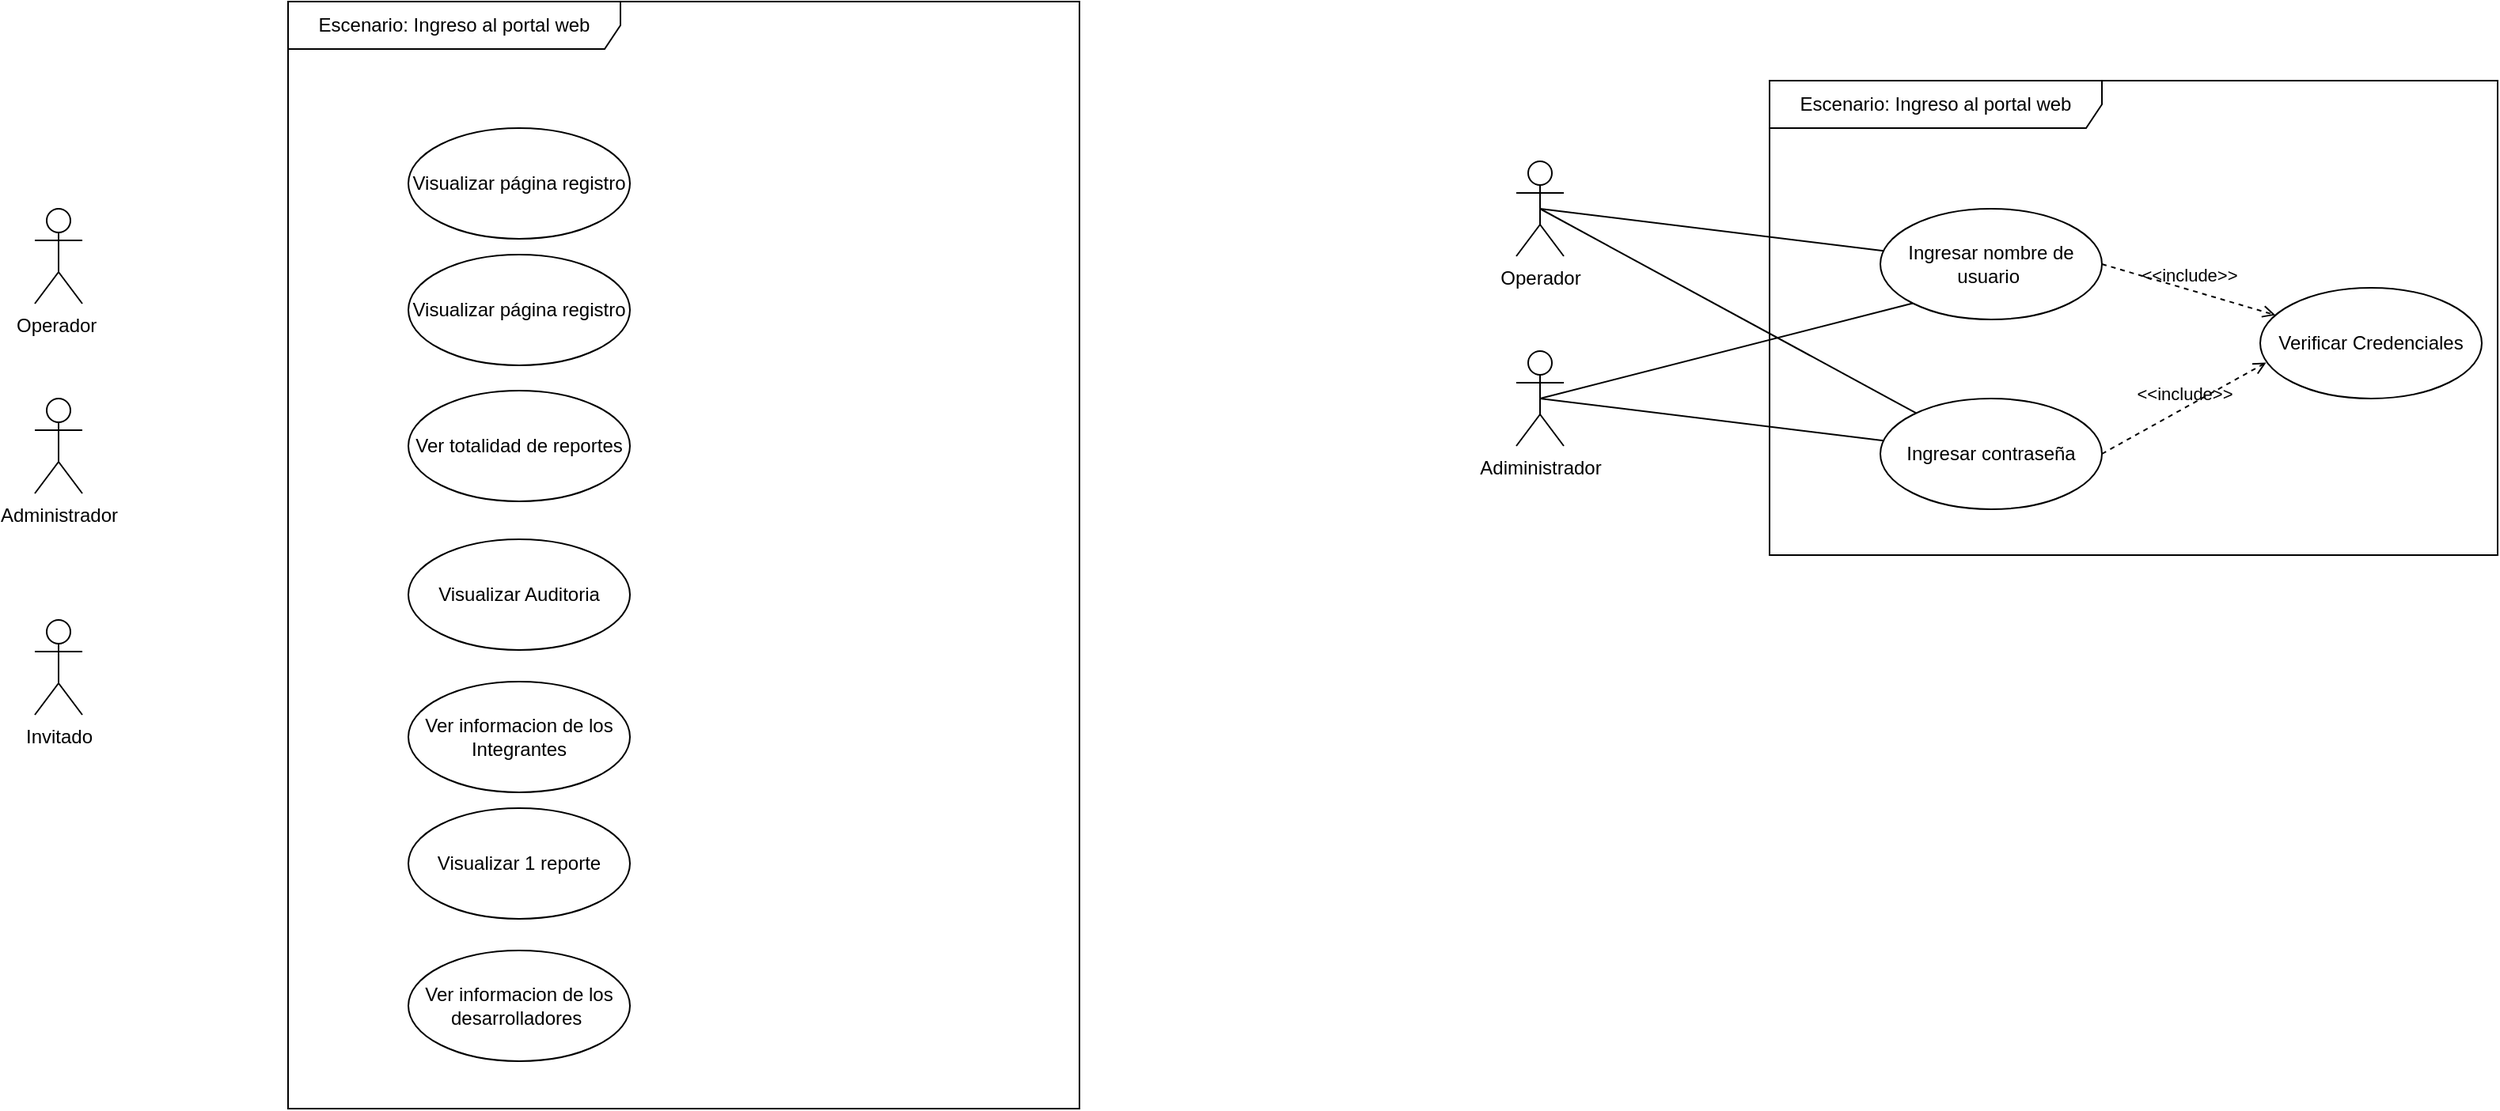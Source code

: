 <mxfile version="14.8.0" type="github" pages="8">
  <diagram id="Qo67FTmliE1w1b_2kEDf" name="Ingreso al portal web">
    <mxGraphModel dx="1221" dy="681" grid="1" gridSize="10" guides="1" tooltips="1" connect="1" arrows="1" fold="1" page="1" pageScale="1" pageWidth="827" pageHeight="1169" math="0" shadow="0">
      <root>
        <mxCell id="0" />
        <mxCell id="1" parent="0" />
        <mxCell id="IeprDJdfhrdJTJTLI0Bs-37" value="Escenario: Ingreso al portal web" style="shape=umlFrame;whiteSpace=wrap;html=1;width=210;height=30;" vertex="1" parent="1">
          <mxGeometry x="254" y="10" width="500" height="700" as="geometry" />
        </mxCell>
        <mxCell id="IeprDJdfhrdJTJTLI0Bs-38" value="Invitado" style="shape=umlActor;verticalLabelPosition=bottom;verticalAlign=top;html=1;" vertex="1" parent="1">
          <mxGeometry x="94" y="401" width="30" height="60" as="geometry" />
        </mxCell>
        <mxCell id="IeprDJdfhrdJTJTLI0Bs-39" value="Operador&amp;nbsp;" style="shape=umlActor;verticalLabelPosition=bottom;verticalAlign=top;html=1;" vertex="1" parent="1">
          <mxGeometry x="94" y="141" width="30" height="60" as="geometry" />
        </mxCell>
        <mxCell id="IeprDJdfhrdJTJTLI0Bs-40" value="Administrador" style="shape=umlActor;verticalLabelPosition=bottom;verticalAlign=top;html=1;" vertex="1" parent="1">
          <mxGeometry x="94" y="261" width="30" height="60" as="geometry" />
        </mxCell>
        <mxCell id="IeprDJdfhrdJTJTLI0Bs-41" value="Visualizar página registro" style="ellipse;whiteSpace=wrap;html=1;" vertex="1" parent="1">
          <mxGeometry x="330" y="90" width="140" height="70" as="geometry" />
        </mxCell>
        <mxCell id="IeprDJdfhrdJTJTLI0Bs-42" value="Ver totalidad de reportes" style="ellipse;whiteSpace=wrap;html=1;" vertex="1" parent="1">
          <mxGeometry x="330" y="256" width="140" height="70" as="geometry" />
        </mxCell>
        <mxCell id="IeprDJdfhrdJTJTLI0Bs-43" value="Visualizar Auditoria" style="ellipse;whiteSpace=wrap;html=1;" vertex="1" parent="1">
          <mxGeometry x="330" y="350" width="140" height="70" as="geometry" />
        </mxCell>
        <mxCell id="IeprDJdfhrdJTJTLI0Bs-44" value="Ver informacion de los Integrantes" style="ellipse;whiteSpace=wrap;html=1;" vertex="1" parent="1">
          <mxGeometry x="330" y="440" width="140" height="70" as="geometry" />
        </mxCell>
        <mxCell id="IeprDJdfhrdJTJTLI0Bs-45" value="Visualizar página registro" style="ellipse;whiteSpace=wrap;html=1;" vertex="1" parent="1">
          <mxGeometry x="330" y="170" width="140" height="70" as="geometry" />
        </mxCell>
        <mxCell id="IeprDJdfhrdJTJTLI0Bs-46" value="Visualizar 1 reporte" style="ellipse;whiteSpace=wrap;html=1;" vertex="1" parent="1">
          <mxGeometry x="330" y="520" width="140" height="70" as="geometry" />
        </mxCell>
        <mxCell id="IeprDJdfhrdJTJTLI0Bs-47" value="Ver informacion de los desarrolladores&amp;nbsp;" style="ellipse;whiteSpace=wrap;html=1;" vertex="1" parent="1">
          <mxGeometry x="330" y="610" width="140" height="70" as="geometry" />
        </mxCell>
        <mxCell id="IeprDJdfhrdJTJTLI0Bs-55" value="Escenario: Ingreso al portal web" style="shape=umlFrame;whiteSpace=wrap;html=1;width=210;height=30;" vertex="1" parent="1">
          <mxGeometry x="1190" y="60" width="460" height="300" as="geometry" />
        </mxCell>
        <mxCell id="IeprDJdfhrdJTJTLI0Bs-57" value="Operador" style="shape=umlActor;verticalLabelPosition=bottom;verticalAlign=top;html=1;" vertex="1" parent="1">
          <mxGeometry x="1030" y="111" width="30" height="60" as="geometry" />
        </mxCell>
        <mxCell id="IeprDJdfhrdJTJTLI0Bs-58" value="Adiministrador" style="shape=umlActor;verticalLabelPosition=bottom;verticalAlign=top;html=1;" vertex="1" parent="1">
          <mxGeometry x="1030" y="231" width="30" height="60" as="geometry" />
        </mxCell>
        <mxCell id="IeprDJdfhrdJTJTLI0Bs-59" value="Ingresar nombre de usuario&amp;nbsp;" style="ellipse;whiteSpace=wrap;html=1;" vertex="1" parent="1">
          <mxGeometry x="1260" y="141" width="140" height="70" as="geometry" />
        </mxCell>
        <mxCell id="IeprDJdfhrdJTJTLI0Bs-60" value="Ingresar contraseña" style="ellipse;whiteSpace=wrap;html=1;" vertex="1" parent="1">
          <mxGeometry x="1260" y="261" width="140" height="70" as="geometry" />
        </mxCell>
        <mxCell id="IeprDJdfhrdJTJTLI0Bs-61" value="Verificar Credenciales" style="ellipse;whiteSpace=wrap;html=1;" vertex="1" parent="1">
          <mxGeometry x="1500" y="191" width="140" height="70" as="geometry" />
        </mxCell>
        <mxCell id="IeprDJdfhrdJTJTLI0Bs-62" value="&amp;lt;&amp;lt;include&amp;gt;&amp;gt;" style="html=1;verticalAlign=bottom;labelBackgroundColor=none;endArrow=open;endFill=0;dashed=1;exitX=1;exitY=0.5;exitDx=0;exitDy=0;" edge="1" parent="1" source="IeprDJdfhrdJTJTLI0Bs-59" target="IeprDJdfhrdJTJTLI0Bs-61">
          <mxGeometry width="160" relative="1" as="geometry">
            <mxPoint x="1360" y="181" as="sourcePoint" />
            <mxPoint x="1520" y="181" as="targetPoint" />
          </mxGeometry>
        </mxCell>
        <mxCell id="IeprDJdfhrdJTJTLI0Bs-63" value="&amp;lt;&amp;lt;include&amp;gt;&amp;gt;" style="html=1;verticalAlign=bottom;labelBackgroundColor=none;endArrow=open;endFill=0;dashed=1;entryX=0.027;entryY=0.675;entryDx=0;entryDy=0;exitX=1;exitY=0.5;exitDx=0;exitDy=0;entryPerimeter=0;" edge="1" parent="1" source="IeprDJdfhrdJTJTLI0Bs-60" target="IeprDJdfhrdJTJTLI0Bs-61">
          <mxGeometry width="160" relative="1" as="geometry">
            <mxPoint x="1360" y="181" as="sourcePoint" />
            <mxPoint x="1520" y="181" as="targetPoint" />
          </mxGeometry>
        </mxCell>
        <mxCell id="IeprDJdfhrdJTJTLI0Bs-65" value="" style="endArrow=none;html=1;exitX=0.5;exitY=0.5;exitDx=0;exitDy=0;exitPerimeter=0;" edge="1" parent="1" source="IeprDJdfhrdJTJTLI0Bs-57" target="IeprDJdfhrdJTJTLI0Bs-59">
          <mxGeometry width="50" height="50" relative="1" as="geometry">
            <mxPoint x="1410" y="331" as="sourcePoint" />
            <mxPoint x="1460" y="281" as="targetPoint" />
          </mxGeometry>
        </mxCell>
        <mxCell id="IeprDJdfhrdJTJTLI0Bs-66" value="" style="endArrow=none;html=1;exitX=0.5;exitY=0.5;exitDx=0;exitDy=0;exitPerimeter=0;" edge="1" parent="1" source="IeprDJdfhrdJTJTLI0Bs-58" target="IeprDJdfhrdJTJTLI0Bs-60">
          <mxGeometry width="50" height="50" relative="1" as="geometry">
            <mxPoint x="1410" y="331" as="sourcePoint" />
            <mxPoint x="1460" y="281" as="targetPoint" />
          </mxGeometry>
        </mxCell>
        <mxCell id="IeprDJdfhrdJTJTLI0Bs-68" value="" style="endArrow=none;html=1;exitX=0.5;exitY=0.5;exitDx=0;exitDy=0;exitPerimeter=0;" edge="1" parent="1" source="IeprDJdfhrdJTJTLI0Bs-57" target="IeprDJdfhrdJTJTLI0Bs-60">
          <mxGeometry width="50" height="50" relative="1" as="geometry">
            <mxPoint x="1410" y="331" as="sourcePoint" />
            <mxPoint x="1460" y="281" as="targetPoint" />
          </mxGeometry>
        </mxCell>
        <mxCell id="IeprDJdfhrdJTJTLI0Bs-70" value="" style="endArrow=none;html=1;entryX=0;entryY=1;entryDx=0;entryDy=0;exitX=0.5;exitY=0.5;exitDx=0;exitDy=0;exitPerimeter=0;" edge="1" parent="1" source="IeprDJdfhrdJTJTLI0Bs-58" target="IeprDJdfhrdJTJTLI0Bs-59">
          <mxGeometry width="50" height="50" relative="1" as="geometry">
            <mxPoint x="1410" y="331" as="sourcePoint" />
            <mxPoint x="1460" y="281" as="targetPoint" />
          </mxGeometry>
        </mxCell>
      </root>
    </mxGraphModel>
  </diagram>
  <diagram id="fsfByGB0qBh7Z9Jwf-bP" name="Visualizar información básica">
    <mxGraphModel dx="394" dy="681" grid="1" gridSize="10" guides="1" tooltips="1" connect="1" arrows="1" fold="1" page="1" pageScale="1" pageWidth="827" pageHeight="1169" math="0" shadow="0">
      <root>
        <mxCell id="0AmjGUF7BqvTyWAwLhA5-0" />
        <mxCell id="0AmjGUF7BqvTyWAwLhA5-1" parent="0AmjGUF7BqvTyWAwLhA5-0" />
        <mxCell id="5Q-hNCbvJjDwa6e0BKjV-0" value="Escenario: Visualizar información básica" style="shape=umlFrame;whiteSpace=wrap;html=1;width=299;height=20;" vertex="1" parent="0AmjGUF7BqvTyWAwLhA5-1">
          <mxGeometry x="1090" y="60" width="500" height="460" as="geometry" />
        </mxCell>
        <mxCell id="5Q-hNCbvJjDwa6e0BKjV-1" value="Invitado" style="shape=umlActor;verticalLabelPosition=bottom;verticalAlign=top;html=1;" vertex="1" parent="0AmjGUF7BqvTyWAwLhA5-1">
          <mxGeometry x="900" y="211" width="30" height="60" as="geometry" />
        </mxCell>
        <mxCell id="5Q-hNCbvJjDwa6e0BKjV-4" value="Visualizar Index" style="ellipse;whiteSpace=wrap;html=1;" vertex="1" parent="0AmjGUF7BqvTyWAwLhA5-1">
          <mxGeometry x="1171" y="110" width="140" height="70" as="geometry" />
        </mxCell>
        <mxCell id="5Q-hNCbvJjDwa6e0BKjV-5" value="Visualizar informacion de desarrolladores" style="ellipse;whiteSpace=wrap;html=1;" vertex="1" parent="0AmjGUF7BqvTyWAwLhA5-1">
          <mxGeometry x="1171" y="196" width="140" height="70" as="geometry" />
        </mxCell>
        <mxCell id="5Q-hNCbvJjDwa6e0BKjV-9" value="Visualizar resumen de indicadores generales y gráficas básicas." style="ellipse;whiteSpace=wrap;html=1;" vertex="1" parent="0AmjGUF7BqvTyWAwLhA5-1">
          <mxGeometry x="1171" y="290" width="140" height="70" as="geometry" />
        </mxCell>
        <mxCell id="xydJCkMn7WG5wEBOdGEo-0" value="" style="endArrow=none;html=1;exitX=0.5;exitY=0.5;exitDx=0;exitDy=0;exitPerimeter=0;entryX=0;entryY=0.5;entryDx=0;entryDy=0;" edge="1" parent="0AmjGUF7BqvTyWAwLhA5-1" source="5Q-hNCbvJjDwa6e0BKjV-1" target="5Q-hNCbvJjDwa6e0BKjV-4">
          <mxGeometry width="50" height="50" relative="1" as="geometry">
            <mxPoint x="929" y="260" as="sourcePoint" />
            <mxPoint x="979" y="210" as="targetPoint" />
          </mxGeometry>
        </mxCell>
        <mxCell id="xydJCkMn7WG5wEBOdGEo-3" value="" style="endArrow=none;html=1;entryX=0;entryY=0.5;entryDx=0;entryDy=0;" edge="1" parent="0AmjGUF7BqvTyWAwLhA5-1" target="5Q-hNCbvJjDwa6e0BKjV-5">
          <mxGeometry width="50" height="50" relative="1" as="geometry">
            <mxPoint x="915" y="240" as="sourcePoint" />
            <mxPoint x="1070" y="270" as="targetPoint" />
          </mxGeometry>
        </mxCell>
        <mxCell id="xydJCkMn7WG5wEBOdGEo-4" value="" style="endArrow=none;html=1;exitX=0.5;exitY=0.5;exitDx=0;exitDy=0;exitPerimeter=0;entryX=0;entryY=0.5;entryDx=0;entryDy=0;" edge="1" parent="0AmjGUF7BqvTyWAwLhA5-1" source="5Q-hNCbvJjDwa6e0BKjV-1" target="5Q-hNCbvJjDwa6e0BKjV-9">
          <mxGeometry width="50" height="50" relative="1" as="geometry">
            <mxPoint x="960" y="340" as="sourcePoint" />
            <mxPoint x="1010" y="290" as="targetPoint" />
          </mxGeometry>
        </mxCell>
        <mxCell id="xydJCkMn7WG5wEBOdGEo-5" value="Visualizar enlace de dirección a github" style="ellipse;whiteSpace=wrap;html=1;" vertex="1" parent="0AmjGUF7BqvTyWAwLhA5-1">
          <mxGeometry x="1170" y="390" width="140" height="70" as="geometry" />
        </mxCell>
        <mxCell id="xydJCkMn7WG5wEBOdGEo-6" value="" style="endArrow=none;html=1;exitX=0.5;exitY=0.5;exitDx=0;exitDy=0;exitPerimeter=0;entryX=0;entryY=0.5;entryDx=0;entryDy=0;" edge="1" parent="0AmjGUF7BqvTyWAwLhA5-1" source="5Q-hNCbvJjDwa6e0BKjV-1" target="xydJCkMn7WG5wEBOdGEo-5">
          <mxGeometry width="50" height="50" relative="1" as="geometry">
            <mxPoint x="950" y="400" as="sourcePoint" />
            <mxPoint x="1000" y="350" as="targetPoint" />
          </mxGeometry>
        </mxCell>
        <mxCell id="De9f5JBrRF2pOdCCKspv-0" value="Verificar enlace correcto" style="ellipse;whiteSpace=wrap;html=1;" vertex="1" parent="0AmjGUF7BqvTyWAwLhA5-1">
          <mxGeometry x="1430" y="390" width="140" height="70" as="geometry" />
        </mxCell>
        <mxCell id="De9f5JBrRF2pOdCCKspv-1" value="" style="endArrow=none;html=1;exitX=1;exitY=0.5;exitDx=0;exitDy=0;dashed=1;" edge="1" parent="0AmjGUF7BqvTyWAwLhA5-1" source="xydJCkMn7WG5wEBOdGEo-5">
          <mxGeometry width="50" height="50" relative="1" as="geometry">
            <mxPoint x="1310" y="421.01" as="sourcePoint" />
            <mxPoint x="1430" y="429" as="targetPoint" />
          </mxGeometry>
        </mxCell>
        <mxCell id="De9f5JBrRF2pOdCCKspv-2" value="&amp;lt;&amp;lt;include&amp;gt;&amp;gt;" style="edgeLabel;html=1;align=center;verticalAlign=middle;resizable=0;points=[];" vertex="1" connectable="0" parent="De9f5JBrRF2pOdCCKspv-1">
          <mxGeometry x="0.426" y="-3" relative="1" as="geometry">
            <mxPoint x="-21.18" y="-8.69" as="offset" />
          </mxGeometry>
        </mxCell>
        <mxCell id="De9f5JBrRF2pOdCCKspv-16" value="Verificar control de filtros" style="ellipse;whiteSpace=wrap;html=1;" vertex="1" parent="0AmjGUF7BqvTyWAwLhA5-1">
          <mxGeometry x="1430" y="280" width="140" height="70" as="geometry" />
        </mxCell>
        <mxCell id="XLXfRV2o0vb2yWpv9AL--0" value="" style="endArrow=none;html=1;exitX=1;exitY=0.5;exitDx=0;exitDy=0;dashed=1;entryX=0;entryY=0.5;entryDx=0;entryDy=0;" edge="1" parent="0AmjGUF7BqvTyWAwLhA5-1" target="De9f5JBrRF2pOdCCKspv-16">
          <mxGeometry width="50" height="50" relative="1" as="geometry">
            <mxPoint x="1311.0" y="323" as="sourcePoint" />
            <mxPoint x="1431" y="327" as="targetPoint" />
          </mxGeometry>
        </mxCell>
        <mxCell id="XLXfRV2o0vb2yWpv9AL--1" value="&amp;lt;&amp;lt;include&amp;gt;&amp;gt;" style="edgeLabel;html=1;align=center;verticalAlign=middle;resizable=0;points=[];" vertex="1" connectable="0" parent="XLXfRV2o0vb2yWpv9AL--0">
          <mxGeometry x="0.426" y="-3" relative="1" as="geometry">
            <mxPoint x="-21.18" y="-8.69" as="offset" />
          </mxGeometry>
        </mxCell>
      </root>
    </mxGraphModel>
  </diagram>
  <diagram id="4gvH2-a20DhanZsCa0KZ" name="Visualizar pestaña autores">
    <mxGraphModel dx="211" dy="579" grid="1" gridSize="10" guides="1" tooltips="1" connect="1" arrows="1" fold="1" page="1" pageScale="1" pageWidth="827" pageHeight="1169" math="0" shadow="0">
      <root>
        <mxCell id="evc4vuNU7Lx6sat4xlPh-0" />
        <mxCell id="evc4vuNU7Lx6sat4xlPh-1" parent="evc4vuNU7Lx6sat4xlPh-0" />
        <mxCell id="VChhVpFsTEsR4c5xu3Vf-0" value="Escenario: Visualizar pestaña autores" style="shape=umlFrame;whiteSpace=wrap;html=1;width=299;height=20;" vertex="1" parent="evc4vuNU7Lx6sat4xlPh-1">
          <mxGeometry x="1100" y="40" width="330" height="400" as="geometry" />
        </mxCell>
        <mxCell id="VChhVpFsTEsR4c5xu3Vf-1" value="Invitado" style="shape=umlActor;verticalLabelPosition=bottom;verticalAlign=top;html=1;" vertex="1" parent="evc4vuNU7Lx6sat4xlPh-1">
          <mxGeometry x="910" y="221" width="30" height="60" as="geometry" />
        </mxCell>
        <mxCell id="VChhVpFsTEsR4c5xu3Vf-2" value="Visualizar información del desarrollador" style="ellipse;whiteSpace=wrap;html=1;" vertex="1" parent="evc4vuNU7Lx6sat4xlPh-1">
          <mxGeometry x="1171" y="160" width="140" height="70" as="geometry" />
        </mxCell>
        <mxCell id="VChhVpFsTEsR4c5xu3Vf-3" value="Visualizar desetrazar del desarrollador&amp;nbsp;" style="ellipse;whiteSpace=wrap;html=1;" vertex="1" parent="evc4vuNU7Lx6sat4xlPh-1">
          <mxGeometry x="1171" y="250" width="140" height="70" as="geometry" />
        </mxCell>
        <mxCell id="VChhVpFsTEsR4c5xu3Vf-4" value="Visualizar cursos realizados" style="ellipse;whiteSpace=wrap;html=1;" vertex="1" parent="evc4vuNU7Lx6sat4xlPh-1">
          <mxGeometry x="1171" y="340" width="140" height="70" as="geometry" />
        </mxCell>
        <mxCell id="VChhVpFsTEsR4c5xu3Vf-5" value="" style="endArrow=none;html=1;exitX=0.5;exitY=0.5;exitDx=0;exitDy=0;exitPerimeter=0;entryX=0;entryY=0.5;entryDx=0;entryDy=0;" edge="1" parent="evc4vuNU7Lx6sat4xlPh-1" source="VChhVpFsTEsR4c5xu3Vf-1" target="VChhVpFsTEsR4c5xu3Vf-2">
          <mxGeometry width="50" height="50" relative="1" as="geometry">
            <mxPoint x="939" y="270" as="sourcePoint" />
            <mxPoint x="989" y="220" as="targetPoint" />
          </mxGeometry>
        </mxCell>
        <mxCell id="VChhVpFsTEsR4c5xu3Vf-6" value="" style="endArrow=none;html=1;entryX=0;entryY=0.5;entryDx=0;entryDy=0;" edge="1" parent="evc4vuNU7Lx6sat4xlPh-1" target="VChhVpFsTEsR4c5xu3Vf-3">
          <mxGeometry width="50" height="50" relative="1" as="geometry">
            <mxPoint x="925.0" y="250" as="sourcePoint" />
            <mxPoint x="1080" y="280" as="targetPoint" />
          </mxGeometry>
        </mxCell>
        <mxCell id="VChhVpFsTEsR4c5xu3Vf-7" value="" style="endArrow=none;html=1;exitX=0.5;exitY=0.5;exitDx=0;exitDy=0;exitPerimeter=0;entryX=0;entryY=0.5;entryDx=0;entryDy=0;" edge="1" parent="evc4vuNU7Lx6sat4xlPh-1" source="VChhVpFsTEsR4c5xu3Vf-1" target="VChhVpFsTEsR4c5xu3Vf-4">
          <mxGeometry width="50" height="50" relative="1" as="geometry">
            <mxPoint x="970" y="350" as="sourcePoint" />
            <mxPoint x="1020" y="300" as="targetPoint" />
          </mxGeometry>
        </mxCell>
        <mxCell id="0Kh31OF4m9Fl_G6LAw-C-0" value="Visualizar fotografía." style="ellipse;whiteSpace=wrap;html=1;" vertex="1" parent="evc4vuNU7Lx6sat4xlPh-1">
          <mxGeometry x="1171" y="70" width="140" height="70" as="geometry" />
        </mxCell>
        <mxCell id="0Kh31OF4m9Fl_G6LAw-C-2" value="" style="endArrow=none;html=1;exitX=0.5;exitY=0.5;exitDx=0;exitDy=0;exitPerimeter=0;entryX=0;entryY=0.5;entryDx=0;entryDy=0;" edge="1" parent="evc4vuNU7Lx6sat4xlPh-1" source="VChhVpFsTEsR4c5xu3Vf-1" target="0Kh31OF4m9Fl_G6LAw-C-0">
          <mxGeometry width="50" height="50" relative="1" as="geometry">
            <mxPoint x="990" y="270" as="sourcePoint" />
            <mxPoint x="1040" y="220" as="targetPoint" />
          </mxGeometry>
        </mxCell>
      </root>
    </mxGraphModel>
  </diagram>
  <diagram id="QSCM5FtcNaHfNIYq-85d" name="Creación de usuarios">
    <mxGraphModel dx="970" dy="965" grid="1" gridSize="10" guides="1" tooltips="1" connect="1" arrows="1" fold="1" page="1" pageScale="1" pageWidth="827" pageHeight="1169" math="0" shadow="0">
      <root>
        <mxCell id="TXpmvEoLPavNMhRCkjkF-0" />
        <mxCell id="TXpmvEoLPavNMhRCkjkF-1" parent="TXpmvEoLPavNMhRCkjkF-0" />
        <mxCell id="jJS_ULn5PaVCi1WS2E8S-0" value="Escenario: Creación de usuarios" style="shape=umlFrame;whiteSpace=wrap;html=1;width=299;height=20;" vertex="1" parent="TXpmvEoLPavNMhRCkjkF-1">
          <mxGeometry x="1100" y="40" width="680" height="850" as="geometry" />
        </mxCell>
        <mxCell id="jJS_ULn5PaVCi1WS2E8S-1" value="Administrador" style="shape=umlActor;verticalLabelPosition=bottom;verticalAlign=top;html=1;" vertex="1" parent="TXpmvEoLPavNMhRCkjkF-1">
          <mxGeometry x="870" y="355" width="30" height="60" as="geometry" />
        </mxCell>
        <mxCell id="jJS_ULn5PaVCi1WS2E8S-2" value="Seleccionar tipo de usuario" style="ellipse;whiteSpace=wrap;html=1;" vertex="1" parent="TXpmvEoLPavNMhRCkjkF-1">
          <mxGeometry x="1171" y="160" width="140" height="70" as="geometry" />
        </mxCell>
        <mxCell id="jJS_ULn5PaVCi1WS2E8S-3" value="Ingresar email" style="ellipse;whiteSpace=wrap;html=1;" vertex="1" parent="TXpmvEoLPavNMhRCkjkF-1">
          <mxGeometry x="1171" y="250" width="140" height="70" as="geometry" />
        </mxCell>
        <mxCell id="jJS_ULn5PaVCi1WS2E8S-4" value="Ingresar fecha de nacimiento" style="ellipse;whiteSpace=wrap;html=1;" vertex="1" parent="TXpmvEoLPavNMhRCkjkF-1">
          <mxGeometry x="1180" y="350" width="140" height="70" as="geometry" />
        </mxCell>
        <mxCell id="jJS_ULn5PaVCi1WS2E8S-5" value="" style="endArrow=none;html=1;exitX=0.5;exitY=0.5;exitDx=0;exitDy=0;exitPerimeter=0;entryX=0;entryY=0.5;entryDx=0;entryDy=0;" edge="1" parent="TXpmvEoLPavNMhRCkjkF-1" source="jJS_ULn5PaVCi1WS2E8S-1" target="jJS_ULn5PaVCi1WS2E8S-2">
          <mxGeometry width="50" height="50" relative="1" as="geometry">
            <mxPoint x="939" y="270" as="sourcePoint" />
            <mxPoint x="989" y="220" as="targetPoint" />
          </mxGeometry>
        </mxCell>
        <mxCell id="jJS_ULn5PaVCi1WS2E8S-6" value="" style="endArrow=none;html=1;entryX=0;entryY=0.5;entryDx=0;entryDy=0;exitX=0.5;exitY=0.5;exitDx=0;exitDy=0;exitPerimeter=0;" edge="1" parent="TXpmvEoLPavNMhRCkjkF-1" target="jJS_ULn5PaVCi1WS2E8S-3" source="jJS_ULn5PaVCi1WS2E8S-1">
          <mxGeometry width="50" height="50" relative="1" as="geometry">
            <mxPoint x="925.0" y="250" as="sourcePoint" />
            <mxPoint x="1080" y="280" as="targetPoint" />
          </mxGeometry>
        </mxCell>
        <mxCell id="jJS_ULn5PaVCi1WS2E8S-7" value="" style="endArrow=none;html=1;exitX=0.5;exitY=0.5;exitDx=0;exitDy=0;exitPerimeter=0;entryX=0;entryY=0.5;entryDx=0;entryDy=0;" edge="1" parent="TXpmvEoLPavNMhRCkjkF-1" source="jJS_ULn5PaVCi1WS2E8S-1" target="jJS_ULn5PaVCi1WS2E8S-4">
          <mxGeometry width="50" height="50" relative="1" as="geometry">
            <mxPoint x="970" y="350" as="sourcePoint" />
            <mxPoint x="1020" y="300" as="targetPoint" />
          </mxGeometry>
        </mxCell>
        <mxCell id="jJS_ULn5PaVCi1WS2E8S-8" value="Ingresar nombre" style="ellipse;whiteSpace=wrap;html=1;" vertex="1" parent="TXpmvEoLPavNMhRCkjkF-1">
          <mxGeometry x="1171" y="70" width="140" height="70" as="geometry" />
        </mxCell>
        <mxCell id="jJS_ULn5PaVCi1WS2E8S-9" value="" style="endArrow=none;html=1;exitX=0.5;exitY=0.5;exitDx=0;exitDy=0;exitPerimeter=0;entryX=0;entryY=0.5;entryDx=0;entryDy=0;" edge="1" parent="TXpmvEoLPavNMhRCkjkF-1" source="jJS_ULn5PaVCi1WS2E8S-1" target="jJS_ULn5PaVCi1WS2E8S-8">
          <mxGeometry width="50" height="50" relative="1" as="geometry">
            <mxPoint x="990" y="270" as="sourcePoint" />
            <mxPoint x="1040" y="220" as="targetPoint" />
          </mxGeometry>
        </mxCell>
        <mxCell id="jJS_ULn5PaVCi1WS2E8S-17" value="Seleccionar género" style="ellipse;whiteSpace=wrap;html=1;" vertex="1" parent="TXpmvEoLPavNMhRCkjkF-1">
          <mxGeometry x="1180" y="450" width="140" height="70" as="geometry" />
        </mxCell>
        <mxCell id="jJS_ULn5PaVCi1WS2E8S-18" value="Ingresar contraseña" style="ellipse;whiteSpace=wrap;html=1;" vertex="1" parent="TXpmvEoLPavNMhRCkjkF-1">
          <mxGeometry x="1180" y="550" width="140" height="70" as="geometry" />
        </mxCell>
        <mxCell id="jJS_ULn5PaVCi1WS2E8S-19" value="" style="endArrow=none;html=1;entryX=0;entryY=0.5;entryDx=0;entryDy=0;exitX=0.5;exitY=0.5;exitDx=0;exitDy=0;exitPerimeter=0;" edge="1" parent="TXpmvEoLPavNMhRCkjkF-1" source="jJS_ULn5PaVCi1WS2E8S-1" target="jJS_ULn5PaVCi1WS2E8S-17">
          <mxGeometry width="50" height="50" relative="1" as="geometry">
            <mxPoint x="927" y="251" as="sourcePoint" />
            <mxPoint x="1190" y="395" as="targetPoint" />
          </mxGeometry>
        </mxCell>
        <mxCell id="jJS_ULn5PaVCi1WS2E8S-20" value="" style="endArrow=none;html=1;exitX=0.5;exitY=0.5;exitDx=0;exitDy=0;exitPerimeter=0;entryX=0;entryY=0.5;entryDx=0;entryDy=0;" edge="1" parent="TXpmvEoLPavNMhRCkjkF-1" source="jJS_ULn5PaVCi1WS2E8S-1" target="jJS_ULn5PaVCi1WS2E8S-18">
          <mxGeometry width="50" height="50" relative="1" as="geometry">
            <mxPoint x="937.01" y="267.3" as="sourcePoint" />
            <mxPoint x="1190.0" y="495" as="targetPoint" />
          </mxGeometry>
        </mxCell>
        <mxCell id="jJS_ULn5PaVCi1WS2E8S-21" value="Registrar usuario" style="ellipse;whiteSpace=wrap;html=1;" vertex="1" parent="TXpmvEoLPavNMhRCkjkF-1">
          <mxGeometry x="1190" y="720" width="140" height="70" as="geometry" />
        </mxCell>
        <mxCell id="jJS_ULn5PaVCi1WS2E8S-23" value="" style="endArrow=none;html=1;exitX=0.5;exitY=0.5;exitDx=0;exitDy=0;exitPerimeter=0;entryX=0;entryY=0.5;entryDx=0;entryDy=0;" edge="1" parent="TXpmvEoLPavNMhRCkjkF-1" source="jJS_ULn5PaVCi1WS2E8S-1" target="jJS_ULn5PaVCi1WS2E8S-21">
          <mxGeometry width="50" height="50" relative="1" as="geometry">
            <mxPoint x="990" y="570" as="sourcePoint" />
            <mxPoint x="1080" y="550" as="targetPoint" />
          </mxGeometry>
        </mxCell>
        <mxCell id="jJS_ULn5PaVCi1WS2E8S-24" value="Campo Obligatorio" style="ellipse;whiteSpace=wrap;html=1;" vertex="1" parent="TXpmvEoLPavNMhRCkjkF-1">
          <mxGeometry x="1600" y="70" width="140" height="70" as="geometry" />
        </mxCell>
        <mxCell id="jJS_ULn5PaVCi1WS2E8S-28" value="" style="endArrow=none;dashed=1;html=1;exitX=1;exitY=0.5;exitDx=0;exitDy=0;entryX=0;entryY=0.5;entryDx=0;entryDy=0;" edge="1" parent="TXpmvEoLPavNMhRCkjkF-1" target="jJS_ULn5PaVCi1WS2E8S-24">
          <mxGeometry width="50" height="50" relative="1" as="geometry">
            <mxPoint x="1311" y="105" as="sourcePoint" />
            <mxPoint x="1536" y="90" as="targetPoint" />
          </mxGeometry>
        </mxCell>
        <mxCell id="jJS_ULn5PaVCi1WS2E8S-29" value="&amp;lt;&amp;lt;include&amp;gt;&amp;gt;" style="edgeLabel;html=1;align=center;verticalAlign=middle;resizable=0;points=[];" vertex="1" connectable="0" parent="jJS_ULn5PaVCi1WS2E8S-28">
          <mxGeometry x="0.351" y="-2" relative="1" as="geometry">
            <mxPoint x="-46" y="-2" as="offset" />
          </mxGeometry>
        </mxCell>
        <mxCell id="jJS_ULn5PaVCi1WS2E8S-30" value="" style="endArrow=none;dashed=1;html=1;exitX=1;exitY=0.5;exitDx=0;exitDy=0;entryX=0;entryY=0.5;entryDx=0;entryDy=0;" edge="1" parent="TXpmvEoLPavNMhRCkjkF-1" source="jJS_ULn5PaVCi1WS2E8S-2" target="jJS_ULn5PaVCi1WS2E8S-24">
          <mxGeometry width="50" height="50" relative="1" as="geometry">
            <mxPoint x="1321" y="115" as="sourcePoint" />
            <mxPoint x="1610.0" y="115" as="targetPoint" />
          </mxGeometry>
        </mxCell>
        <mxCell id="jJS_ULn5PaVCi1WS2E8S-31" value="&amp;lt;&amp;lt;include&amp;gt;&amp;gt;" style="edgeLabel;html=1;align=center;verticalAlign=middle;resizable=0;points=[];" vertex="1" connectable="0" parent="jJS_ULn5PaVCi1WS2E8S-30">
          <mxGeometry x="0.351" y="-2" relative="1" as="geometry">
            <mxPoint x="-47" y="14" as="offset" />
          </mxGeometry>
        </mxCell>
        <mxCell id="jJS_ULn5PaVCi1WS2E8S-32" value="" style="endArrow=none;dashed=1;html=1;exitX=1;exitY=0.5;exitDx=0;exitDy=0;entryX=0;entryY=0.5;entryDx=0;entryDy=0;" edge="1" parent="TXpmvEoLPavNMhRCkjkF-1" source="jJS_ULn5PaVCi1WS2E8S-3" target="jJS_ULn5PaVCi1WS2E8S-24">
          <mxGeometry width="50" height="50" relative="1" as="geometry">
            <mxPoint x="1321.0" y="205" as="sourcePoint" />
            <mxPoint x="1610.0" y="115" as="targetPoint" />
          </mxGeometry>
        </mxCell>
        <mxCell id="jJS_ULn5PaVCi1WS2E8S-33" value="&amp;lt;&amp;lt;include&amp;gt;&amp;gt;" style="edgeLabel;html=1;align=center;verticalAlign=middle;resizable=0;points=[];" vertex="1" connectable="0" parent="jJS_ULn5PaVCi1WS2E8S-32">
          <mxGeometry x="0.351" y="-2" relative="1" as="geometry">
            <mxPoint x="-47" y="30" as="offset" />
          </mxGeometry>
        </mxCell>
        <mxCell id="jJS_ULn5PaVCi1WS2E8S-36" value="" style="endArrow=none;dashed=1;html=1;exitX=1;exitY=0.5;exitDx=0;exitDy=0;" edge="1" parent="TXpmvEoLPavNMhRCkjkF-1" source="jJS_ULn5PaVCi1WS2E8S-4">
          <mxGeometry width="50" height="50" relative="1" as="geometry">
            <mxPoint x="1321.0" y="295" as="sourcePoint" />
            <mxPoint x="1600" y="110" as="targetPoint" />
          </mxGeometry>
        </mxCell>
        <mxCell id="jJS_ULn5PaVCi1WS2E8S-37" value="&amp;lt;&amp;lt;include&amp;gt;&amp;gt;" style="edgeLabel;html=1;align=center;verticalAlign=middle;resizable=0;points=[];" vertex="1" connectable="0" parent="jJS_ULn5PaVCi1WS2E8S-36">
          <mxGeometry x="0.351" y="-2" relative="1" as="geometry">
            <mxPoint x="-51" y="39" as="offset" />
          </mxGeometry>
        </mxCell>
        <mxCell id="jJS_ULn5PaVCi1WS2E8S-38" value="" style="endArrow=none;dashed=1;html=1;exitX=1;exitY=0.5;exitDx=0;exitDy=0;" edge="1" parent="TXpmvEoLPavNMhRCkjkF-1" source="jJS_ULn5PaVCi1WS2E8S-17">
          <mxGeometry width="50" height="50" relative="1" as="geometry">
            <mxPoint x="1330.0" y="395" as="sourcePoint" />
            <mxPoint x="1600" y="110" as="targetPoint" />
          </mxGeometry>
        </mxCell>
        <mxCell id="jJS_ULn5PaVCi1WS2E8S-39" value="&amp;lt;&amp;lt;include&amp;gt;&amp;gt;" style="edgeLabel;html=1;align=center;verticalAlign=middle;resizable=0;points=[];" vertex="1" connectable="0" parent="jJS_ULn5PaVCi1WS2E8S-38">
          <mxGeometry x="0.351" y="-2" relative="1" as="geometry">
            <mxPoint x="-60" y="77" as="offset" />
          </mxGeometry>
        </mxCell>
        <mxCell id="jJS_ULn5PaVCi1WS2E8S-40" value="" style="endArrow=none;dashed=1;html=1;exitX=1;exitY=0.5;exitDx=0;exitDy=0;entryX=0;entryY=0.5;entryDx=0;entryDy=0;" edge="1" parent="TXpmvEoLPavNMhRCkjkF-1" source="jJS_ULn5PaVCi1WS2E8S-18" target="jJS_ULn5PaVCi1WS2E8S-24">
          <mxGeometry width="50" height="50" relative="1" as="geometry">
            <mxPoint x="1330.0" y="495" as="sourcePoint" />
            <mxPoint x="1610" y="120" as="targetPoint" />
          </mxGeometry>
        </mxCell>
        <mxCell id="jJS_ULn5PaVCi1WS2E8S-41" value="&amp;lt;&amp;lt;include&amp;gt;&amp;gt;" style="edgeLabel;html=1;align=center;verticalAlign=middle;resizable=0;points=[];" vertex="1" connectable="0" parent="jJS_ULn5PaVCi1WS2E8S-40">
          <mxGeometry x="0.351" y="-2" relative="1" as="geometry">
            <mxPoint x="-91" y="168" as="offset" />
          </mxGeometry>
        </mxCell>
        <mxCell id="jJS_ULn5PaVCi1WS2E8S-43" value="Verificar que la contraseña tenga mínimo 8 caracteres y máximo 12 caracteres" style="ellipse;whiteSpace=wrap;html=1;" vertex="1" parent="TXpmvEoLPavNMhRCkjkF-1">
          <mxGeometry x="1600" y="547" width="160" height="75" as="geometry" />
        </mxCell>
        <mxCell id="jJS_ULn5PaVCi1WS2E8S-44" value="Validar Mayor a 18 años" style="ellipse;whiteSpace=wrap;html=1;" vertex="1" parent="TXpmvEoLPavNMhRCkjkF-1">
          <mxGeometry x="1610" y="350" width="140" height="70" as="geometry" />
        </mxCell>
        <mxCell id="jJS_ULn5PaVCi1WS2E8S-45" value="Validar Email Correcto" style="ellipse;whiteSpace=wrap;html=1;" vertex="1" parent="TXpmvEoLPavNMhRCkjkF-1">
          <mxGeometry x="1610" y="250" width="140" height="70" as="geometry" />
        </mxCell>
        <mxCell id="jJS_ULn5PaVCi1WS2E8S-49" value="Verificar Campos Obligatorios" style="ellipse;whiteSpace=wrap;html=1;" vertex="1" parent="TXpmvEoLPavNMhRCkjkF-1">
          <mxGeometry x="1590" y="720" width="140" height="70" as="geometry" />
        </mxCell>
        <mxCell id="jJS_ULn5PaVCi1WS2E8S-50" value="" style="endArrow=none;dashed=1;html=1;exitX=1;exitY=0.5;exitDx=0;exitDy=0;entryX=0;entryY=0.5;entryDx=0;entryDy=0;" edge="1" parent="TXpmvEoLPavNMhRCkjkF-1" source="jJS_ULn5PaVCi1WS2E8S-18" target="jJS_ULn5PaVCi1WS2E8S-43">
          <mxGeometry width="50" height="50" relative="1" as="geometry">
            <mxPoint x="1330" y="595" as="sourcePoint" />
            <mxPoint x="1610" y="115" as="targetPoint" />
          </mxGeometry>
        </mxCell>
        <mxCell id="jJS_ULn5PaVCi1WS2E8S-51" value="&amp;lt;&amp;lt;include&amp;gt;&amp;gt;" style="edgeLabel;html=1;align=center;verticalAlign=middle;resizable=0;points=[];" vertex="1" connectable="0" parent="jJS_ULn5PaVCi1WS2E8S-50">
          <mxGeometry x="0.351" y="-2" relative="1" as="geometry">
            <mxPoint x="-39" y="-2" as="offset" />
          </mxGeometry>
        </mxCell>
        <mxCell id="jJS_ULn5PaVCi1WS2E8S-52" value="" style="endArrow=none;dashed=1;html=1;exitX=1;exitY=0.5;exitDx=0;exitDy=0;entryX=0;entryY=0.5;entryDx=0;entryDy=0;" edge="1" parent="TXpmvEoLPavNMhRCkjkF-1" target="jJS_ULn5PaVCi1WS2E8S-44">
          <mxGeometry width="50" height="50" relative="1" as="geometry">
            <mxPoint x="1320" y="384.5" as="sourcePoint" />
            <mxPoint x="1600" y="384.5" as="targetPoint" />
          </mxGeometry>
        </mxCell>
        <mxCell id="jJS_ULn5PaVCi1WS2E8S-53" value="&amp;lt;&amp;lt;include&amp;gt;&amp;gt;" style="edgeLabel;html=1;align=center;verticalAlign=middle;resizable=0;points=[];" vertex="1" connectable="0" parent="jJS_ULn5PaVCi1WS2E8S-52">
          <mxGeometry x="0.351" y="-2" relative="1" as="geometry">
            <mxPoint x="-39" y="-2" as="offset" />
          </mxGeometry>
        </mxCell>
        <mxCell id="jJS_ULn5PaVCi1WS2E8S-54" value="" style="endArrow=none;dashed=1;html=1;exitX=1;exitY=0.5;exitDx=0;exitDy=0;entryX=0;entryY=0.5;entryDx=0;entryDy=0;" edge="1" parent="TXpmvEoLPavNMhRCkjkF-1" target="jJS_ULn5PaVCi1WS2E8S-45">
          <mxGeometry width="50" height="50" relative="1" as="geometry">
            <mxPoint x="1311" y="284.58" as="sourcePoint" />
            <mxPoint x="1601.0" y="285.08" as="targetPoint" />
            <Array as="points">
              <mxPoint x="1540" y="285" />
            </Array>
          </mxGeometry>
        </mxCell>
        <mxCell id="jJS_ULn5PaVCi1WS2E8S-55" value="&amp;lt;&amp;lt;include&amp;gt;&amp;gt;" style="edgeLabel;html=1;align=center;verticalAlign=middle;resizable=0;points=[];" vertex="1" connectable="0" parent="jJS_ULn5PaVCi1WS2E8S-54">
          <mxGeometry x="0.351" y="-2" relative="1" as="geometry">
            <mxPoint x="40" y="-2" as="offset" />
          </mxGeometry>
        </mxCell>
        <mxCell id="jJS_ULn5PaVCi1WS2E8S-56" value="" style="endArrow=none;dashed=1;html=1;exitX=1;exitY=0.5;exitDx=0;exitDy=0;entryX=0;entryY=0.5;entryDx=0;entryDy=0;" edge="1" parent="TXpmvEoLPavNMhRCkjkF-1">
          <mxGeometry width="50" height="50" relative="1" as="geometry">
            <mxPoint x="1311" y="754.41" as="sourcePoint" />
            <mxPoint x="1591.0" y="754.41" as="targetPoint" />
          </mxGeometry>
        </mxCell>
        <mxCell id="jJS_ULn5PaVCi1WS2E8S-57" value="&amp;lt;&amp;lt;include&amp;gt;&amp;gt;" style="edgeLabel;html=1;align=center;verticalAlign=middle;resizable=0;points=[];" vertex="1" connectable="0" parent="jJS_ULn5PaVCi1WS2E8S-56">
          <mxGeometry x="0.351" y="-2" relative="1" as="geometry">
            <mxPoint x="-39" y="-2" as="offset" />
          </mxGeometry>
        </mxCell>
        <mxCell id="T0n4UREsd6LEkU2AETAq-0" value="Ingresar contraseña nuevamente" style="ellipse;whiteSpace=wrap;html=1;" vertex="1" parent="TXpmvEoLPavNMhRCkjkF-1">
          <mxGeometry x="1180" y="640" width="140" height="70" as="geometry" />
        </mxCell>
        <mxCell id="T0n4UREsd6LEkU2AETAq-1" value="Comprobar contraseñas" style="ellipse;whiteSpace=wrap;html=1;" vertex="1" parent="TXpmvEoLPavNMhRCkjkF-1">
          <mxGeometry x="1600" y="630" width="120" height="60" as="geometry" />
        </mxCell>
        <mxCell id="T0n4UREsd6LEkU2AETAq-2" value="" style="endArrow=none;dashed=1;html=1;exitX=1;exitY=0.5;exitDx=0;exitDy=0;entryX=0;entryY=0.5;entryDx=0;entryDy=0;" edge="1" parent="TXpmvEoLPavNMhRCkjkF-1" target="T0n4UREsd6LEkU2AETAq-1">
          <mxGeometry width="50" height="50" relative="1" as="geometry">
            <mxPoint x="1320.0" y="674.5" as="sourcePoint" />
            <mxPoint x="1600" y="674.5" as="targetPoint" />
          </mxGeometry>
        </mxCell>
        <mxCell id="T0n4UREsd6LEkU2AETAq-3" value="&amp;lt;&amp;lt;include&amp;gt;&amp;gt;" style="edgeLabel;html=1;align=center;verticalAlign=middle;resizable=0;points=[];" vertex="1" connectable="0" parent="T0n4UREsd6LEkU2AETAq-2">
          <mxGeometry x="0.351" y="-2" relative="1" as="geometry">
            <mxPoint x="-39" y="-2" as="offset" />
          </mxGeometry>
        </mxCell>
        <mxCell id="T0n4UREsd6LEkU2AETAq-4" value="" style="endArrow=none;dashed=1;html=1;exitX=1;exitY=0.5;exitDx=0;exitDy=0;" edge="1" parent="TXpmvEoLPavNMhRCkjkF-1" source="jJS_ULn5PaVCi1WS2E8S-18">
          <mxGeometry width="50" height="50" relative="1" as="geometry">
            <mxPoint x="1330.0" y="684.5" as="sourcePoint" />
            <mxPoint x="1600" y="660" as="targetPoint" />
          </mxGeometry>
        </mxCell>
        <mxCell id="T0n4UREsd6LEkU2AETAq-5" value="&amp;lt;&amp;lt;include&amp;gt;&amp;gt;" style="edgeLabel;html=1;align=center;verticalAlign=middle;resizable=0;points=[];" vertex="1" connectable="0" parent="T0n4UREsd6LEkU2AETAq-4">
          <mxGeometry x="0.351" y="-2" relative="1" as="geometry">
            <mxPoint x="-49" y="-18" as="offset" />
          </mxGeometry>
        </mxCell>
        <mxCell id="UMv4ffbpdlnee7_C0-Uc-0" style="edgeStyle=orthogonalEdgeStyle;rounded=0;orthogonalLoop=1;jettySize=auto;html=1;exitX=0.5;exitY=1;exitDx=0;exitDy=0;" edge="1" parent="TXpmvEoLPavNMhRCkjkF-1" source="jJS_ULn5PaVCi1WS2E8S-24" target="jJS_ULn5PaVCi1WS2E8S-24">
          <mxGeometry relative="1" as="geometry" />
        </mxCell>
      </root>
    </mxGraphModel>
  </diagram>
  <diagram id="yyrsZVzCvkJrxsExwq6A" name="Modificar Clave">
    <mxGraphModel dx="441" dy="681" grid="1" gridSize="10" guides="1" tooltips="1" connect="1" arrows="1" fold="1" page="1" pageScale="1" pageWidth="827" pageHeight="1169" math="0" shadow="0">
      <root>
        <mxCell id="SjN4rdEZjOHK5zL8AUIx-0" />
        <mxCell id="SjN4rdEZjOHK5zL8AUIx-1" parent="SjN4rdEZjOHK5zL8AUIx-0" />
        <mxCell id="uMR5Ijp_AThTYUagB9AA-0" value="Escenario: Modificar clave" style="shape=umlFrame;whiteSpace=wrap;html=1;width=299;height=20;" vertex="1" parent="SjN4rdEZjOHK5zL8AUIx-1">
          <mxGeometry x="1100" y="70" width="790" height="600" as="geometry" />
        </mxCell>
        <mxCell id="uMR5Ijp_AThTYUagB9AA-1" value="Administrador" style="shape=umlActor;verticalLabelPosition=bottom;verticalAlign=top;html=1;" vertex="1" parent="SjN4rdEZjOHK5zL8AUIx-1">
          <mxGeometry x="990" y="230" width="30" height="60" as="geometry" />
        </mxCell>
        <mxCell id="uMR5Ijp_AThTYUagB9AA-30" value="Ingresar clave anterior" style="ellipse;whiteSpace=wrap;html=1;" vertex="1" parent="SjN4rdEZjOHK5zL8AUIx-1">
          <mxGeometry x="1190" y="140" width="140" height="70" as="geometry" />
        </mxCell>
        <mxCell id="q7ZS-K-WGYiVpsWd3FaX-1" value="Operador" style="shape=umlActor;verticalLabelPosition=bottom;verticalAlign=top;html=1;" vertex="1" parent="SjN4rdEZjOHK5zL8AUIx-1">
          <mxGeometry x="990" y="370" width="30" height="60" as="geometry" />
        </mxCell>
        <mxCell id="q7ZS-K-WGYiVpsWd3FaX-3" value="Ingresar clave nueva" style="ellipse;whiteSpace=wrap;html=1;" vertex="1" parent="SjN4rdEZjOHK5zL8AUIx-1">
          <mxGeometry x="1190" y="240" width="140" height="70" as="geometry" />
        </mxCell>
        <mxCell id="q7ZS-K-WGYiVpsWd3FaX-4" value="Ingresar nuevamente clave nueva" style="ellipse;whiteSpace=wrap;html=1;" vertex="1" parent="SjN4rdEZjOHK5zL8AUIx-1">
          <mxGeometry x="1190" y="340" width="140" height="70" as="geometry" />
        </mxCell>
        <mxCell id="q7ZS-K-WGYiVpsWd3FaX-5" value="Ingresar código de seguridad" style="ellipse;whiteSpace=wrap;html=1;" vertex="1" parent="SjN4rdEZjOHK5zL8AUIx-1">
          <mxGeometry x="1190" y="430" width="140" height="70" as="geometry" />
        </mxCell>
        <mxCell id="q7ZS-K-WGYiVpsWd3FaX-6" value="Cambiar clave" style="ellipse;whiteSpace=wrap;html=1;" vertex="1" parent="SjN4rdEZjOHK5zL8AUIx-1">
          <mxGeometry x="1190" y="530" width="140" height="70" as="geometry" />
        </mxCell>
        <mxCell id="q7ZS-K-WGYiVpsWd3FaX-7" value="Validar clave anterior" style="ellipse;whiteSpace=wrap;html=1;" vertex="1" parent="SjN4rdEZjOHK5zL8AUIx-1">
          <mxGeometry x="1506" y="140" width="156" height="70" as="geometry" />
        </mxCell>
        <mxCell id="4Zdi1CdKE63kqP4-_xi_-0" value="" style="endArrow=none;html=1;exitX=0.5;exitY=0.5;exitDx=0;exitDy=0;exitPerimeter=0;entryX=0;entryY=0.5;entryDx=0;entryDy=0;" edge="1" parent="SjN4rdEZjOHK5zL8AUIx-1" source="uMR5Ijp_AThTYUagB9AA-1" target="uMR5Ijp_AThTYUagB9AA-30">
          <mxGeometry width="50" height="50" relative="1" as="geometry">
            <mxPoint x="1010" y="270" as="sourcePoint" />
            <mxPoint x="1060" y="220" as="targetPoint" />
          </mxGeometry>
        </mxCell>
        <mxCell id="jzcEnqtXExYlkgoKmJva-0" value="Verificar que la contraseña tenga mínimo 8 caracteres y máximo 12 caracteres" style="ellipse;whiteSpace=wrap;html=1;" vertex="1" parent="SjN4rdEZjOHK5zL8AUIx-1">
          <mxGeometry x="1494" y="235" width="160" height="75" as="geometry" />
        </mxCell>
        <mxCell id="jzcEnqtXExYlkgoKmJva-1" value="" style="endArrow=none;html=1;exitX=0.5;exitY=0.5;exitDx=0;exitDy=0;exitPerimeter=0;entryX=0;entryY=0.5;entryDx=0;entryDy=0;" edge="1" parent="SjN4rdEZjOHK5zL8AUIx-1" source="uMR5Ijp_AThTYUagB9AA-1" target="q7ZS-K-WGYiVpsWd3FaX-3">
          <mxGeometry width="50" height="50" relative="1" as="geometry">
            <mxPoint x="1015" y="270" as="sourcePoint" />
            <mxPoint x="1200.0" y="185" as="targetPoint" />
          </mxGeometry>
        </mxCell>
        <mxCell id="jzcEnqtXExYlkgoKmJva-2" value="" style="endArrow=none;html=1;exitX=0.5;exitY=0.5;exitDx=0;exitDy=0;exitPerimeter=0;entryX=0;entryY=0.5;entryDx=0;entryDy=0;" edge="1" parent="SjN4rdEZjOHK5zL8AUIx-1" source="uMR5Ijp_AThTYUagB9AA-1" target="q7ZS-K-WGYiVpsWd3FaX-4">
          <mxGeometry width="50" height="50" relative="1" as="geometry">
            <mxPoint x="1015" y="270" as="sourcePoint" />
            <mxPoint x="1200.0" y="285" as="targetPoint" />
          </mxGeometry>
        </mxCell>
        <mxCell id="jzcEnqtXExYlkgoKmJva-3" value="" style="endArrow=none;html=1;exitX=0.5;exitY=0.5;exitDx=0;exitDy=0;exitPerimeter=0;entryX=0;entryY=0.5;entryDx=0;entryDy=0;" edge="1" parent="SjN4rdEZjOHK5zL8AUIx-1" source="uMR5Ijp_AThTYUagB9AA-1" target="q7ZS-K-WGYiVpsWd3FaX-5">
          <mxGeometry width="50" height="50" relative="1" as="geometry">
            <mxPoint x="1015" y="270" as="sourcePoint" />
            <mxPoint x="1200.0" y="385" as="targetPoint" />
          </mxGeometry>
        </mxCell>
        <mxCell id="jzcEnqtXExYlkgoKmJva-4" value="" style="endArrow=none;html=1;exitX=0.5;exitY=0.5;exitDx=0;exitDy=0;exitPerimeter=0;entryX=0;entryY=0.5;entryDx=0;entryDy=0;" edge="1" parent="SjN4rdEZjOHK5zL8AUIx-1" source="uMR5Ijp_AThTYUagB9AA-1" target="q7ZS-K-WGYiVpsWd3FaX-6">
          <mxGeometry width="50" height="50" relative="1" as="geometry">
            <mxPoint x="1015" y="270" as="sourcePoint" />
            <mxPoint x="1200.0" y="475" as="targetPoint" />
          </mxGeometry>
        </mxCell>
        <mxCell id="jzcEnqtXExYlkgoKmJva-5" value="" style="endArrow=none;html=1;entryX=0;entryY=0.5;entryDx=0;entryDy=0;exitX=0.5;exitY=0.5;exitDx=0;exitDy=0;exitPerimeter=0;" edge="1" parent="SjN4rdEZjOHK5zL8AUIx-1" source="q7ZS-K-WGYiVpsWd3FaX-1" target="uMR5Ijp_AThTYUagB9AA-30">
          <mxGeometry width="50" height="50" relative="1" as="geometry">
            <mxPoint x="1010" y="400" as="sourcePoint" />
            <mxPoint x="1200.0" y="575" as="targetPoint" />
          </mxGeometry>
        </mxCell>
        <mxCell id="jzcEnqtXExYlkgoKmJva-6" value="" style="endArrow=none;html=1;exitX=0.5;exitY=0.5;exitDx=0;exitDy=0;exitPerimeter=0;" edge="1" parent="SjN4rdEZjOHK5zL8AUIx-1" source="q7ZS-K-WGYiVpsWd3FaX-1">
          <mxGeometry width="50" height="50" relative="1" as="geometry">
            <mxPoint x="1020" y="410" as="sourcePoint" />
            <mxPoint x="1190" y="280" as="targetPoint" />
          </mxGeometry>
        </mxCell>
        <mxCell id="jzcEnqtXExYlkgoKmJva-7" value="" style="endArrow=none;html=1;exitX=0.5;exitY=0.5;exitDx=0;exitDy=0;exitPerimeter=0;entryX=0;entryY=0.5;entryDx=0;entryDy=0;" edge="1" parent="SjN4rdEZjOHK5zL8AUIx-1" source="q7ZS-K-WGYiVpsWd3FaX-1" target="q7ZS-K-WGYiVpsWd3FaX-4">
          <mxGeometry width="50" height="50" relative="1" as="geometry">
            <mxPoint x="1015" y="410" as="sourcePoint" />
            <mxPoint x="1200" y="290" as="targetPoint" />
          </mxGeometry>
        </mxCell>
        <mxCell id="jzcEnqtXExYlkgoKmJva-8" value="" style="endArrow=none;html=1;exitX=0.5;exitY=0.5;exitDx=0;exitDy=0;exitPerimeter=0;entryX=0;entryY=0.5;entryDx=0;entryDy=0;" edge="1" parent="SjN4rdEZjOHK5zL8AUIx-1" source="q7ZS-K-WGYiVpsWd3FaX-1" target="q7ZS-K-WGYiVpsWd3FaX-5">
          <mxGeometry width="50" height="50" relative="1" as="geometry">
            <mxPoint x="1015" y="410" as="sourcePoint" />
            <mxPoint x="1200" y="385" as="targetPoint" />
          </mxGeometry>
        </mxCell>
        <mxCell id="jzcEnqtXExYlkgoKmJva-9" value="" style="endArrow=none;html=1;exitX=0.5;exitY=0.5;exitDx=0;exitDy=0;exitPerimeter=0;entryX=0;entryY=0.5;entryDx=0;entryDy=0;" edge="1" parent="SjN4rdEZjOHK5zL8AUIx-1" source="q7ZS-K-WGYiVpsWd3FaX-1" target="q7ZS-K-WGYiVpsWd3FaX-6">
          <mxGeometry width="50" height="50" relative="1" as="geometry">
            <mxPoint x="1015" y="410" as="sourcePoint" />
            <mxPoint x="1200" y="475" as="targetPoint" />
          </mxGeometry>
        </mxCell>
        <mxCell id="jzcEnqtXExYlkgoKmJva-10" value="Comprobar &lt;br&gt;clave" style="ellipse;whiteSpace=wrap;html=1;" vertex="1" parent="SjN4rdEZjOHK5zL8AUIx-1">
          <mxGeometry x="1510" y="340" width="140" height="70" as="geometry" />
        </mxCell>
        <mxCell id="jzcEnqtXExYlkgoKmJva-11" value="Verificar código de seguridad&amp;nbsp;" style="ellipse;whiteSpace=wrap;html=1;" vertex="1" parent="SjN4rdEZjOHK5zL8AUIx-1">
          <mxGeometry x="1514" y="440" width="140" height="70" as="geometry" />
        </mxCell>
        <mxCell id="jzcEnqtXExYlkgoKmJva-12" value="Generar y enviar código de seguridad" style="ellipse;whiteSpace=wrap;html=1;" vertex="1" parent="SjN4rdEZjOHK5zL8AUIx-1">
          <mxGeometry x="1700" y="420" width="140" height="70" as="geometry" />
        </mxCell>
        <mxCell id="jzcEnqtXExYlkgoKmJva-14" value="&amp;lt;&amp;lt;include&amp;gt;&amp;gt;" style="html=1;verticalAlign=bottom;labelBackgroundColor=none;endArrow=open;endFill=0;dashed=1;exitX=1;exitY=0.5;exitDx=0;exitDy=0;" edge="1" parent="SjN4rdEZjOHK5zL8AUIx-1" source="uMR5Ijp_AThTYUagB9AA-30">
          <mxGeometry width="160" relative="1" as="geometry">
            <mxPoint x="440" y="125" as="sourcePoint" />
            <mxPoint x="1510" y="175" as="targetPoint" />
          </mxGeometry>
        </mxCell>
        <mxCell id="jzcEnqtXExYlkgoKmJva-15" value="&amp;lt;&amp;lt;include&amp;gt;&amp;gt;" style="html=1;verticalAlign=bottom;labelBackgroundColor=none;endArrow=open;endFill=0;dashed=1;exitX=1;exitY=0.5;exitDx=0;exitDy=0;" edge="1" parent="SjN4rdEZjOHK5zL8AUIx-1">
          <mxGeometry width="160" relative="1" as="geometry">
            <mxPoint x="1314" y="272" as="sourcePoint" />
            <mxPoint x="1494" y="272" as="targetPoint" />
          </mxGeometry>
        </mxCell>
        <mxCell id="jzcEnqtXExYlkgoKmJva-16" value="&amp;lt;&amp;lt;include&amp;gt;&amp;gt;" style="html=1;verticalAlign=bottom;labelBackgroundColor=none;endArrow=open;endFill=0;dashed=1;exitX=1;exitY=0.5;exitDx=0;exitDy=0;entryX=0;entryY=0.5;entryDx=0;entryDy=0;" edge="1" parent="SjN4rdEZjOHK5zL8AUIx-1" target="jzcEnqtXExYlkgoKmJva-10">
          <mxGeometry width="160" relative="1" as="geometry">
            <mxPoint x="1330" y="374.5" as="sourcePoint" />
            <mxPoint x="1510" y="374.5" as="targetPoint" />
          </mxGeometry>
        </mxCell>
        <mxCell id="jzcEnqtXExYlkgoKmJva-17" value="&amp;lt;&amp;lt;include&amp;gt;&amp;gt;" style="html=1;verticalAlign=bottom;labelBackgroundColor=none;endArrow=open;endFill=0;dashed=1;exitX=1;exitY=0.5;exitDx=0;exitDy=0;entryX=0;entryY=0.5;entryDx=0;entryDy=0;" edge="1" parent="SjN4rdEZjOHK5zL8AUIx-1" target="jzcEnqtXExYlkgoKmJva-11">
          <mxGeometry width="160" relative="1" as="geometry">
            <mxPoint x="1330" y="469.5" as="sourcePoint" />
            <mxPoint x="1510.0" y="480" as="targetPoint" />
          </mxGeometry>
        </mxCell>
        <mxCell id="jzcEnqtXExYlkgoKmJva-18" value="&amp;lt;&amp;lt;include&amp;gt;&amp;gt;" style="html=1;verticalAlign=bottom;labelBackgroundColor=none;endArrow=open;endFill=0;dashed=1;exitX=1;exitY=0.5;exitDx=0;exitDy=0;entryX=0;entryY=0.5;entryDx=0;entryDy=0;" edge="1" parent="SjN4rdEZjOHK5zL8AUIx-1" target="jzcEnqtXExYlkgoKmJva-12">
          <mxGeometry width="160" relative="1" as="geometry">
            <mxPoint x="1650" y="374.58" as="sourcePoint" />
            <mxPoint x="1830.0" y="375.08" as="targetPoint" />
          </mxGeometry>
        </mxCell>
      </root>
    </mxGraphModel>
  </diagram>
  <diagram id="mT4MxWQ9qK3MUDCaYJGX" name="Bloquear usuario">
    <mxGraphModel dx="71" dy="483" grid="1" gridSize="10" guides="1" tooltips="1" connect="1" arrows="1" fold="1" page="1" pageScale="1" pageWidth="827" pageHeight="1169" math="0" shadow="0">
      <root>
        <mxCell id="TlbYsAR7m_YAgwXLzqeJ-0" />
        <mxCell id="TlbYsAR7m_YAgwXLzqeJ-1" parent="TlbYsAR7m_YAgwXLzqeJ-0" />
        <mxCell id="bOFnFkMmhuKJ-Fgxztal-0" value="Escenario: Bloquear Usuario" style="shape=umlFrame;whiteSpace=wrap;html=1;width=299;height=20;" vertex="1" parent="TlbYsAR7m_YAgwXLzqeJ-1">
          <mxGeometry x="1100" y="70" width="560" height="350" as="geometry" />
        </mxCell>
        <mxCell id="bOFnFkMmhuKJ-Fgxztal-1" value="Administrador" style="shape=umlActor;verticalLabelPosition=bottom;verticalAlign=top;html=1;" vertex="1" parent="TlbYsAR7m_YAgwXLzqeJ-1">
          <mxGeometry x="990" y="200" width="30" height="60" as="geometry" />
        </mxCell>
        <mxCell id="bOFnFkMmhuKJ-Fgxztal-2" value="Seleccionar usuario a bloquear" style="ellipse;whiteSpace=wrap;html=1;" vertex="1" parent="TlbYsAR7m_YAgwXLzqeJ-1">
          <mxGeometry x="1190" y="140" width="140" height="70" as="geometry" />
        </mxCell>
        <mxCell id="bOFnFkMmhuKJ-Fgxztal-4" value="Comprobar usuario a bloquear" style="ellipse;whiteSpace=wrap;html=1;" vertex="1" parent="TlbYsAR7m_YAgwXLzqeJ-1">
          <mxGeometry x="1190" y="240" width="140" height="70" as="geometry" />
        </mxCell>
        <mxCell id="bOFnFkMmhuKJ-Fgxztal-8" value="Campo Obligatorio" style="ellipse;whiteSpace=wrap;html=1;" vertex="1" parent="TlbYsAR7m_YAgwXLzqeJ-1">
          <mxGeometry x="1490" y="140" width="156" height="70" as="geometry" />
        </mxCell>
        <mxCell id="bOFnFkMmhuKJ-Fgxztal-9" value="" style="endArrow=none;html=1;exitX=0.5;exitY=0.5;exitDx=0;exitDy=0;exitPerimeter=0;entryX=0;entryY=0.5;entryDx=0;entryDy=0;" edge="1" parent="TlbYsAR7m_YAgwXLzqeJ-1" source="bOFnFkMmhuKJ-Fgxztal-1" target="bOFnFkMmhuKJ-Fgxztal-2">
          <mxGeometry width="50" height="50" relative="1" as="geometry">
            <mxPoint x="1010" y="270" as="sourcePoint" />
            <mxPoint x="1060" y="220" as="targetPoint" />
          </mxGeometry>
        </mxCell>
        <mxCell id="bOFnFkMmhuKJ-Fgxztal-11" value="" style="endArrow=none;html=1;exitX=0.5;exitY=0.5;exitDx=0;exitDy=0;exitPerimeter=0;entryX=0;entryY=0.5;entryDx=0;entryDy=0;" edge="1" parent="TlbYsAR7m_YAgwXLzqeJ-1" source="bOFnFkMmhuKJ-Fgxztal-1" target="bOFnFkMmhuKJ-Fgxztal-4">
          <mxGeometry width="50" height="50" relative="1" as="geometry">
            <mxPoint x="1015" y="270" as="sourcePoint" />
            <mxPoint x="1200.0" y="185" as="targetPoint" />
          </mxGeometry>
        </mxCell>
        <mxCell id="bOFnFkMmhuKJ-Fgxztal-23" value="&amp;lt;&amp;lt;include&amp;gt;&amp;gt;" style="html=1;verticalAlign=bottom;labelBackgroundColor=none;endArrow=open;endFill=0;dashed=1;exitX=1;exitY=0.5;exitDx=0;exitDy=0;" edge="1" parent="TlbYsAR7m_YAgwXLzqeJ-1" source="bOFnFkMmhuKJ-Fgxztal-2">
          <mxGeometry width="160" relative="1" as="geometry">
            <mxPoint x="440" y="125" as="sourcePoint" />
            <mxPoint x="1490" y="175" as="targetPoint" />
          </mxGeometry>
        </mxCell>
        <mxCell id="3gBfTPZBTBZ61szuwY-8-0" value="Bloquear usuario" style="ellipse;whiteSpace=wrap;html=1;" vertex="1" parent="TlbYsAR7m_YAgwXLzqeJ-1">
          <mxGeometry x="1190" y="330" width="140" height="70" as="geometry" />
        </mxCell>
        <mxCell id="FOFJFcblQqYZFMapOeyi-0" value="" style="endArrow=none;html=1;exitX=0.5;exitY=0.5;exitDx=0;exitDy=0;exitPerimeter=0;entryX=0;entryY=0.5;entryDx=0;entryDy=0;" edge="1" parent="TlbYsAR7m_YAgwXLzqeJ-1" source="bOFnFkMmhuKJ-Fgxztal-1" target="3gBfTPZBTBZ61szuwY-8-0">
          <mxGeometry width="50" height="50" relative="1" as="geometry">
            <mxPoint x="1015" y="240" as="sourcePoint" />
            <mxPoint x="1200" y="285" as="targetPoint" />
          </mxGeometry>
        </mxCell>
      </root>
    </mxGraphModel>
  </diagram>
  <diagram id="1WVefAVkQbY2qreH-8_T" name="Eliminar usuarios">
    <mxGraphModel dx="251" dy="579" grid="1" gridSize="10" guides="1" tooltips="1" connect="1" arrows="1" fold="1" page="1" pageScale="1" pageWidth="827" pageHeight="1169" math="0" shadow="0">
      <root>
        <mxCell id="tAak8jpXChm4hUrEY9I_-0" />
        <mxCell id="tAak8jpXChm4hUrEY9I_-1" parent="tAak8jpXChm4hUrEY9I_-0" />
        <mxCell id="zjlca-1Bne7t6Ylc-ZEz-0" value="Escenario: Bloquear Usuario" style="shape=umlFrame;whiteSpace=wrap;html=1;width=299;height=20;" vertex="1" parent="tAak8jpXChm4hUrEY9I_-1">
          <mxGeometry x="1100" y="70" width="560" height="350" as="geometry" />
        </mxCell>
        <mxCell id="zjlca-1Bne7t6Ylc-ZEz-1" value="Administrador" style="shape=umlActor;verticalLabelPosition=bottom;verticalAlign=top;html=1;" vertex="1" parent="tAak8jpXChm4hUrEY9I_-1">
          <mxGeometry x="990" y="200" width="30" height="60" as="geometry" />
        </mxCell>
        <mxCell id="zjlca-1Bne7t6Ylc-ZEz-2" value="Seleccionar usuario a eliminar" style="ellipse;whiteSpace=wrap;html=1;" vertex="1" parent="tAak8jpXChm4hUrEY9I_-1">
          <mxGeometry x="1190" y="140" width="140" height="70" as="geometry" />
        </mxCell>
        <mxCell id="zjlca-1Bne7t6Ylc-ZEz-3" value="Comprobar usuario a eliminar" style="ellipse;whiteSpace=wrap;html=1;" vertex="1" parent="tAak8jpXChm4hUrEY9I_-1">
          <mxGeometry x="1190" y="240" width="140" height="70" as="geometry" />
        </mxCell>
        <mxCell id="zjlca-1Bne7t6Ylc-ZEz-4" value="Campo Obligatorio" style="ellipse;whiteSpace=wrap;html=1;" vertex="1" parent="tAak8jpXChm4hUrEY9I_-1">
          <mxGeometry x="1490" y="140" width="156" height="70" as="geometry" />
        </mxCell>
        <mxCell id="zjlca-1Bne7t6Ylc-ZEz-5" value="" style="endArrow=none;html=1;exitX=0.5;exitY=0.5;exitDx=0;exitDy=0;exitPerimeter=0;entryX=0;entryY=0.5;entryDx=0;entryDy=0;" edge="1" parent="tAak8jpXChm4hUrEY9I_-1" source="zjlca-1Bne7t6Ylc-ZEz-1" target="zjlca-1Bne7t6Ylc-ZEz-2">
          <mxGeometry width="50" height="50" relative="1" as="geometry">
            <mxPoint x="1010" y="270" as="sourcePoint" />
            <mxPoint x="1060" y="220" as="targetPoint" />
          </mxGeometry>
        </mxCell>
        <mxCell id="zjlca-1Bne7t6Ylc-ZEz-6" value="" style="endArrow=none;html=1;exitX=0.5;exitY=0.5;exitDx=0;exitDy=0;exitPerimeter=0;entryX=0;entryY=0.5;entryDx=0;entryDy=0;" edge="1" parent="tAak8jpXChm4hUrEY9I_-1" source="zjlca-1Bne7t6Ylc-ZEz-1" target="zjlca-1Bne7t6Ylc-ZEz-3">
          <mxGeometry width="50" height="50" relative="1" as="geometry">
            <mxPoint x="1015" y="270" as="sourcePoint" />
            <mxPoint x="1200.0" y="185" as="targetPoint" />
          </mxGeometry>
        </mxCell>
        <mxCell id="zjlca-1Bne7t6Ylc-ZEz-7" value="&amp;lt;&amp;lt;include&amp;gt;&amp;gt;" style="html=1;verticalAlign=bottom;labelBackgroundColor=none;endArrow=open;endFill=0;dashed=1;exitX=1;exitY=0.5;exitDx=0;exitDy=0;" edge="1" parent="tAak8jpXChm4hUrEY9I_-1" source="zjlca-1Bne7t6Ylc-ZEz-2">
          <mxGeometry width="160" relative="1" as="geometry">
            <mxPoint x="440" y="125" as="sourcePoint" />
            <mxPoint x="1490" y="175" as="targetPoint" />
          </mxGeometry>
        </mxCell>
        <mxCell id="zjlca-1Bne7t6Ylc-ZEz-8" value="Eliminar usuario" style="ellipse;whiteSpace=wrap;html=1;" vertex="1" parent="tAak8jpXChm4hUrEY9I_-1">
          <mxGeometry x="1190" y="330" width="140" height="70" as="geometry" />
        </mxCell>
        <mxCell id="zjlca-1Bne7t6Ylc-ZEz-9" value="" style="endArrow=none;html=1;exitX=0.5;exitY=0.5;exitDx=0;exitDy=0;exitPerimeter=0;entryX=0;entryY=0.5;entryDx=0;entryDy=0;" edge="1" parent="tAak8jpXChm4hUrEY9I_-1" source="zjlca-1Bne7t6Ylc-ZEz-1" target="zjlca-1Bne7t6Ylc-ZEz-8">
          <mxGeometry width="50" height="50" relative="1" as="geometry">
            <mxPoint x="1015" y="240" as="sourcePoint" />
            <mxPoint x="1200" y="285" as="targetPoint" />
          </mxGeometry>
        </mxCell>
      </root>
    </mxGraphModel>
  </diagram>
  <diagram id="HHF5iJLVt7sTn9lu08Ov" name="Modificar datos de usuario">
    <mxGraphModel dx="441" dy="681" grid="1" gridSize="10" guides="1" tooltips="1" connect="1" arrows="1" fold="1" page="1" pageScale="1" pageWidth="827" pageHeight="1169" math="0" shadow="0">
      <root>
        <mxCell id="UJmS7yv36crO_qHgOGr8-0" />
        <mxCell id="UJmS7yv36crO_qHgOGr8-1" parent="UJmS7yv36crO_qHgOGr8-0" />
        <mxCell id="7rAm71sgGVKmbjwUF47y-0" value="Escenario:Modificar datos de usuario" style="shape=umlFrame;whiteSpace=wrap;html=1;width=299;height=20;" vertex="1" parent="UJmS7yv36crO_qHgOGr8-1">
          <mxGeometry x="1100" y="40" width="680" height="630" as="geometry" />
        </mxCell>
        <mxCell id="7rAm71sgGVKmbjwUF47y-1" value="Administrador" style="shape=umlActor;verticalLabelPosition=bottom;verticalAlign=top;html=1;" vertex="1" parent="UJmS7yv36crO_qHgOGr8-1">
          <mxGeometry x="870" y="355" width="30" height="60" as="geometry" />
        </mxCell>
        <mxCell id="7rAm71sgGVKmbjwUF47y-2" value="Modificar tipo de usuario" style="ellipse;whiteSpace=wrap;html=1;" vertex="1" parent="UJmS7yv36crO_qHgOGr8-1">
          <mxGeometry x="1171" y="160" width="140" height="70" as="geometry" />
        </mxCell>
        <mxCell id="7rAm71sgGVKmbjwUF47y-3" value="Modificar email" style="ellipse;whiteSpace=wrap;html=1;" vertex="1" parent="UJmS7yv36crO_qHgOGr8-1">
          <mxGeometry x="1171" y="250" width="140" height="70" as="geometry" />
        </mxCell>
        <mxCell id="7rAm71sgGVKmbjwUF47y-4" value="Modificar fecha de nacimiento" style="ellipse;whiteSpace=wrap;html=1;" vertex="1" parent="UJmS7yv36crO_qHgOGr8-1">
          <mxGeometry x="1180" y="350" width="140" height="70" as="geometry" />
        </mxCell>
        <mxCell id="7rAm71sgGVKmbjwUF47y-5" value="" style="endArrow=none;html=1;exitX=0.5;exitY=0.5;exitDx=0;exitDy=0;exitPerimeter=0;entryX=0;entryY=0.5;entryDx=0;entryDy=0;" edge="1" parent="UJmS7yv36crO_qHgOGr8-1" source="7rAm71sgGVKmbjwUF47y-1" target="7rAm71sgGVKmbjwUF47y-2">
          <mxGeometry width="50" height="50" relative="1" as="geometry">
            <mxPoint x="939" y="270" as="sourcePoint" />
            <mxPoint x="989" y="220" as="targetPoint" />
          </mxGeometry>
        </mxCell>
        <mxCell id="7rAm71sgGVKmbjwUF47y-6" value="" style="endArrow=none;html=1;entryX=0;entryY=0.5;entryDx=0;entryDy=0;exitX=0.5;exitY=0.5;exitDx=0;exitDy=0;exitPerimeter=0;" edge="1" parent="UJmS7yv36crO_qHgOGr8-1" source="7rAm71sgGVKmbjwUF47y-1" target="7rAm71sgGVKmbjwUF47y-3">
          <mxGeometry width="50" height="50" relative="1" as="geometry">
            <mxPoint x="925.0" y="250" as="sourcePoint" />
            <mxPoint x="1080" y="280" as="targetPoint" />
          </mxGeometry>
        </mxCell>
        <mxCell id="7rAm71sgGVKmbjwUF47y-7" value="" style="endArrow=none;html=1;exitX=0.5;exitY=0.5;exitDx=0;exitDy=0;exitPerimeter=0;entryX=0;entryY=0.5;entryDx=0;entryDy=0;" edge="1" parent="UJmS7yv36crO_qHgOGr8-1" source="7rAm71sgGVKmbjwUF47y-1" target="7rAm71sgGVKmbjwUF47y-4">
          <mxGeometry width="50" height="50" relative="1" as="geometry">
            <mxPoint x="970" y="350" as="sourcePoint" />
            <mxPoint x="1020" y="300" as="targetPoint" />
          </mxGeometry>
        </mxCell>
        <mxCell id="7rAm71sgGVKmbjwUF47y-8" value="Modificar nombre" style="ellipse;whiteSpace=wrap;html=1;" vertex="1" parent="UJmS7yv36crO_qHgOGr8-1">
          <mxGeometry x="1171" y="70" width="140" height="70" as="geometry" />
        </mxCell>
        <mxCell id="7rAm71sgGVKmbjwUF47y-9" value="" style="endArrow=none;html=1;exitX=0.5;exitY=0.5;exitDx=0;exitDy=0;exitPerimeter=0;entryX=0;entryY=0.5;entryDx=0;entryDy=0;" edge="1" parent="UJmS7yv36crO_qHgOGr8-1" source="7rAm71sgGVKmbjwUF47y-1" target="7rAm71sgGVKmbjwUF47y-8">
          <mxGeometry width="50" height="50" relative="1" as="geometry">
            <mxPoint x="990" y="270" as="sourcePoint" />
            <mxPoint x="1040" y="220" as="targetPoint" />
          </mxGeometry>
        </mxCell>
        <mxCell id="7rAm71sgGVKmbjwUF47y-10" value="Modificar género" style="ellipse;whiteSpace=wrap;html=1;" vertex="1" parent="UJmS7yv36crO_qHgOGr8-1">
          <mxGeometry x="1180" y="450" width="140" height="70" as="geometry" />
        </mxCell>
        <mxCell id="7rAm71sgGVKmbjwUF47y-12" value="" style="endArrow=none;html=1;entryX=0;entryY=0.5;entryDx=0;entryDy=0;exitX=0.5;exitY=0.5;exitDx=0;exitDy=0;exitPerimeter=0;" edge="1" parent="UJmS7yv36crO_qHgOGr8-1" source="7rAm71sgGVKmbjwUF47y-1" target="7rAm71sgGVKmbjwUF47y-10">
          <mxGeometry width="50" height="50" relative="1" as="geometry">
            <mxPoint x="927" y="251" as="sourcePoint" />
            <mxPoint x="1190" y="395" as="targetPoint" />
          </mxGeometry>
        </mxCell>
        <mxCell id="7rAm71sgGVKmbjwUF47y-14" value="Guardar información" style="ellipse;whiteSpace=wrap;html=1;" vertex="1" parent="UJmS7yv36crO_qHgOGr8-1">
          <mxGeometry x="1180" y="540" width="140" height="70" as="geometry" />
        </mxCell>
        <mxCell id="7rAm71sgGVKmbjwUF47y-15" value="" style="endArrow=none;html=1;exitX=0.5;exitY=0.5;exitDx=0;exitDy=0;exitPerimeter=0;entryX=0;entryY=0.5;entryDx=0;entryDy=0;" edge="1" parent="UJmS7yv36crO_qHgOGr8-1" source="7rAm71sgGVKmbjwUF47y-1" target="7rAm71sgGVKmbjwUF47y-14">
          <mxGeometry width="50" height="50" relative="1" as="geometry">
            <mxPoint x="990" y="570" as="sourcePoint" />
            <mxPoint x="1080" y="550" as="targetPoint" />
          </mxGeometry>
        </mxCell>
        <mxCell id="7rAm71sgGVKmbjwUF47y-16" value="Campo Obligatorio" style="ellipse;whiteSpace=wrap;html=1;" vertex="1" parent="UJmS7yv36crO_qHgOGr8-1">
          <mxGeometry x="1600" y="70" width="140" height="70" as="geometry" />
        </mxCell>
        <mxCell id="7rAm71sgGVKmbjwUF47y-17" value="" style="endArrow=none;dashed=1;html=1;exitX=1;exitY=0.5;exitDx=0;exitDy=0;entryX=0;entryY=0.5;entryDx=0;entryDy=0;" edge="1" parent="UJmS7yv36crO_qHgOGr8-1" target="7rAm71sgGVKmbjwUF47y-16">
          <mxGeometry width="50" height="50" relative="1" as="geometry">
            <mxPoint x="1311" y="105" as="sourcePoint" />
            <mxPoint x="1536" y="90" as="targetPoint" />
          </mxGeometry>
        </mxCell>
        <mxCell id="7rAm71sgGVKmbjwUF47y-18" value="&amp;lt;&amp;lt;include&amp;gt;&amp;gt;" style="edgeLabel;html=1;align=center;verticalAlign=middle;resizable=0;points=[];" vertex="1" connectable="0" parent="7rAm71sgGVKmbjwUF47y-17">
          <mxGeometry x="0.351" y="-2" relative="1" as="geometry">
            <mxPoint x="-46" y="-2" as="offset" />
          </mxGeometry>
        </mxCell>
        <mxCell id="7rAm71sgGVKmbjwUF47y-19" value="" style="endArrow=none;dashed=1;html=1;exitX=1;exitY=0.5;exitDx=0;exitDy=0;entryX=0;entryY=0.5;entryDx=0;entryDy=0;" edge="1" parent="UJmS7yv36crO_qHgOGr8-1" source="7rAm71sgGVKmbjwUF47y-2" target="7rAm71sgGVKmbjwUF47y-16">
          <mxGeometry width="50" height="50" relative="1" as="geometry">
            <mxPoint x="1321" y="115" as="sourcePoint" />
            <mxPoint x="1610.0" y="115" as="targetPoint" />
          </mxGeometry>
        </mxCell>
        <mxCell id="7rAm71sgGVKmbjwUF47y-20" value="&amp;lt;&amp;lt;include&amp;gt;&amp;gt;" style="edgeLabel;html=1;align=center;verticalAlign=middle;resizable=0;points=[];" vertex="1" connectable="0" parent="7rAm71sgGVKmbjwUF47y-19">
          <mxGeometry x="0.351" y="-2" relative="1" as="geometry">
            <mxPoint x="-47" y="14" as="offset" />
          </mxGeometry>
        </mxCell>
        <mxCell id="7rAm71sgGVKmbjwUF47y-21" value="" style="endArrow=none;dashed=1;html=1;exitX=1;exitY=0.5;exitDx=0;exitDy=0;entryX=0;entryY=0.5;entryDx=0;entryDy=0;" edge="1" parent="UJmS7yv36crO_qHgOGr8-1" source="7rAm71sgGVKmbjwUF47y-3" target="7rAm71sgGVKmbjwUF47y-16">
          <mxGeometry width="50" height="50" relative="1" as="geometry">
            <mxPoint x="1321.0" y="205" as="sourcePoint" />
            <mxPoint x="1610.0" y="115" as="targetPoint" />
          </mxGeometry>
        </mxCell>
        <mxCell id="7rAm71sgGVKmbjwUF47y-22" value="&amp;lt;&amp;lt;include&amp;gt;&amp;gt;" style="edgeLabel;html=1;align=center;verticalAlign=middle;resizable=0;points=[];" vertex="1" connectable="0" parent="7rAm71sgGVKmbjwUF47y-21">
          <mxGeometry x="0.351" y="-2" relative="1" as="geometry">
            <mxPoint x="-47" y="30" as="offset" />
          </mxGeometry>
        </mxCell>
        <mxCell id="7rAm71sgGVKmbjwUF47y-23" value="" style="endArrow=none;dashed=1;html=1;exitX=1;exitY=0.5;exitDx=0;exitDy=0;" edge="1" parent="UJmS7yv36crO_qHgOGr8-1" source="7rAm71sgGVKmbjwUF47y-4">
          <mxGeometry width="50" height="50" relative="1" as="geometry">
            <mxPoint x="1321.0" y="295" as="sourcePoint" />
            <mxPoint x="1600" y="110" as="targetPoint" />
          </mxGeometry>
        </mxCell>
        <mxCell id="7rAm71sgGVKmbjwUF47y-24" value="&amp;lt;&amp;lt;include&amp;gt;&amp;gt;" style="edgeLabel;html=1;align=center;verticalAlign=middle;resizable=0;points=[];" vertex="1" connectable="0" parent="7rAm71sgGVKmbjwUF47y-23">
          <mxGeometry x="0.351" y="-2" relative="1" as="geometry">
            <mxPoint x="-51" y="39" as="offset" />
          </mxGeometry>
        </mxCell>
        <mxCell id="7rAm71sgGVKmbjwUF47y-25" value="" style="endArrow=none;dashed=1;html=1;exitX=1;exitY=0.5;exitDx=0;exitDy=0;" edge="1" parent="UJmS7yv36crO_qHgOGr8-1" source="7rAm71sgGVKmbjwUF47y-10">
          <mxGeometry width="50" height="50" relative="1" as="geometry">
            <mxPoint x="1330.0" y="395" as="sourcePoint" />
            <mxPoint x="1600" y="110" as="targetPoint" />
          </mxGeometry>
        </mxCell>
        <mxCell id="7rAm71sgGVKmbjwUF47y-26" value="&amp;lt;&amp;lt;include&amp;gt;&amp;gt;" style="edgeLabel;html=1;align=center;verticalAlign=middle;resizable=0;points=[];" vertex="1" connectable="0" parent="7rAm71sgGVKmbjwUF47y-25">
          <mxGeometry x="0.351" y="-2" relative="1" as="geometry">
            <mxPoint x="-60" y="77" as="offset" />
          </mxGeometry>
        </mxCell>
        <mxCell id="7rAm71sgGVKmbjwUF47y-30" value="Validar Mayor a 18 años" style="ellipse;whiteSpace=wrap;html=1;" vertex="1" parent="UJmS7yv36crO_qHgOGr8-1">
          <mxGeometry x="1610" y="350" width="140" height="70" as="geometry" />
        </mxCell>
        <mxCell id="7rAm71sgGVKmbjwUF47y-31" value="Validar Email Correcto" style="ellipse;whiteSpace=wrap;html=1;" vertex="1" parent="UJmS7yv36crO_qHgOGr8-1">
          <mxGeometry x="1610" y="250" width="140" height="70" as="geometry" />
        </mxCell>
        <mxCell id="7rAm71sgGVKmbjwUF47y-32" value="Verificar Campos Obligatorios" style="ellipse;whiteSpace=wrap;html=1;" vertex="1" parent="UJmS7yv36crO_qHgOGr8-1">
          <mxGeometry x="1600" y="540" width="140" height="70" as="geometry" />
        </mxCell>
        <mxCell id="7rAm71sgGVKmbjwUF47y-35" value="" style="endArrow=none;dashed=1;html=1;exitX=1;exitY=0.5;exitDx=0;exitDy=0;entryX=0;entryY=0.5;entryDx=0;entryDy=0;" edge="1" parent="UJmS7yv36crO_qHgOGr8-1" target="7rAm71sgGVKmbjwUF47y-30">
          <mxGeometry width="50" height="50" relative="1" as="geometry">
            <mxPoint x="1320" y="384.5" as="sourcePoint" />
            <mxPoint x="1600" y="384.5" as="targetPoint" />
          </mxGeometry>
        </mxCell>
        <mxCell id="7rAm71sgGVKmbjwUF47y-36" value="&amp;lt;&amp;lt;include&amp;gt;&amp;gt;" style="edgeLabel;html=1;align=center;verticalAlign=middle;resizable=0;points=[];" vertex="1" connectable="0" parent="7rAm71sgGVKmbjwUF47y-35">
          <mxGeometry x="0.351" y="-2" relative="1" as="geometry">
            <mxPoint x="-39" y="-2" as="offset" />
          </mxGeometry>
        </mxCell>
        <mxCell id="7rAm71sgGVKmbjwUF47y-37" value="" style="endArrow=none;dashed=1;html=1;exitX=1;exitY=0.5;exitDx=0;exitDy=0;entryX=0;entryY=0.5;entryDx=0;entryDy=0;" edge="1" parent="UJmS7yv36crO_qHgOGr8-1" target="7rAm71sgGVKmbjwUF47y-31">
          <mxGeometry width="50" height="50" relative="1" as="geometry">
            <mxPoint x="1311" y="284.58" as="sourcePoint" />
            <mxPoint x="1601.0" y="285.08" as="targetPoint" />
            <Array as="points">
              <mxPoint x="1540" y="285" />
            </Array>
          </mxGeometry>
        </mxCell>
        <mxCell id="7rAm71sgGVKmbjwUF47y-38" value="&amp;lt;&amp;lt;include&amp;gt;&amp;gt;" style="edgeLabel;html=1;align=center;verticalAlign=middle;resizable=0;points=[];" vertex="1" connectable="0" parent="7rAm71sgGVKmbjwUF47y-37">
          <mxGeometry x="0.351" y="-2" relative="1" as="geometry">
            <mxPoint x="40" y="-2" as="offset" />
          </mxGeometry>
        </mxCell>
        <mxCell id="7rAm71sgGVKmbjwUF47y-39" value="" style="endArrow=none;dashed=1;html=1;exitX=1;exitY=0.5;exitDx=0;exitDy=0;entryX=0;entryY=0.5;entryDx=0;entryDy=0;" edge="1" parent="UJmS7yv36crO_qHgOGr8-1">
          <mxGeometry width="50" height="50" relative="1" as="geometry">
            <mxPoint x="1320" y="574.71" as="sourcePoint" />
            <mxPoint x="1600" y="574.71" as="targetPoint" />
          </mxGeometry>
        </mxCell>
        <mxCell id="7rAm71sgGVKmbjwUF47y-40" value="&amp;lt;&amp;lt;include&amp;gt;&amp;gt;" style="edgeLabel;html=1;align=center;verticalAlign=middle;resizable=0;points=[];" vertex="1" connectable="0" parent="7rAm71sgGVKmbjwUF47y-39">
          <mxGeometry x="0.351" y="-2" relative="1" as="geometry">
            <mxPoint x="-39" y="-2" as="offset" />
          </mxGeometry>
        </mxCell>
        <mxCell id="7rAm71sgGVKmbjwUF47y-47" style="edgeStyle=orthogonalEdgeStyle;rounded=0;orthogonalLoop=1;jettySize=auto;html=1;exitX=0.5;exitY=1;exitDx=0;exitDy=0;" edge="1" parent="UJmS7yv36crO_qHgOGr8-1" source="7rAm71sgGVKmbjwUF47y-16" target="7rAm71sgGVKmbjwUF47y-16">
          <mxGeometry relative="1" as="geometry" />
        </mxCell>
      </root>
    </mxGraphModel>
  </diagram>
</mxfile>

